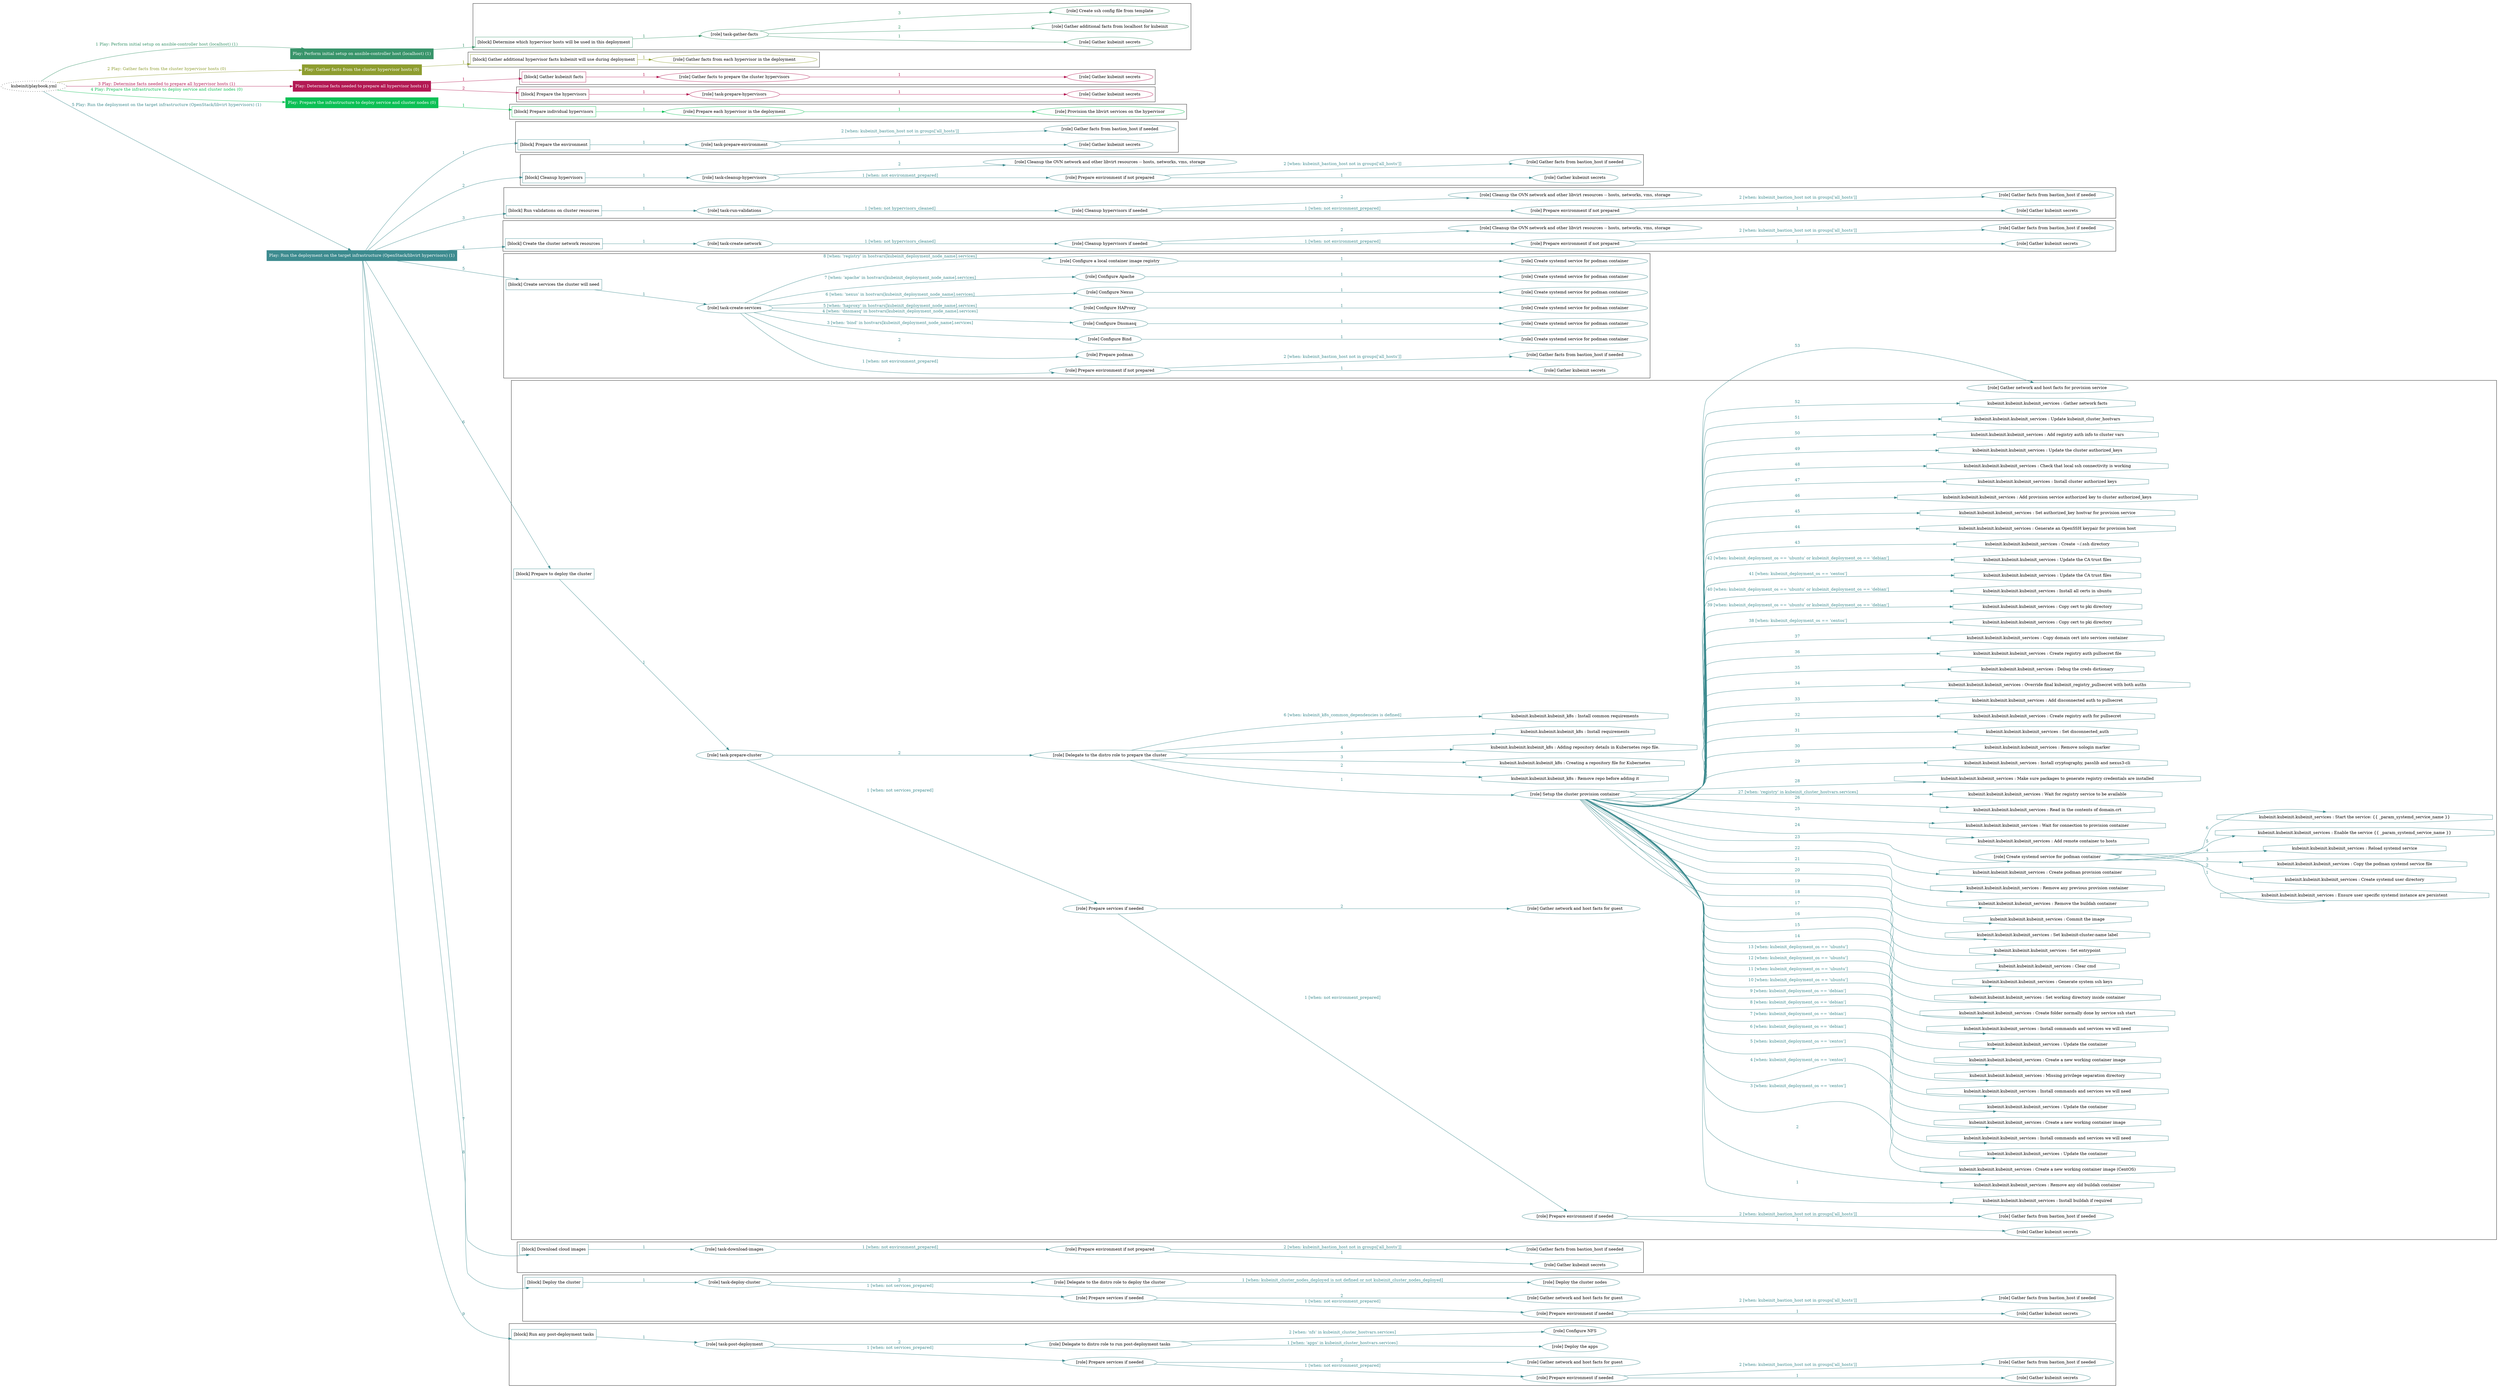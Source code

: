 digraph {
	graph [concentrate=true ordering=in rankdir=LR ratio=fill]
	edge [esep=5 sep=10]
	"kubeinit/playbook.yml" [URL="/home/runner/work/kubeinit/kubeinit/kubeinit/playbook.yml" id=playbook_ccefadc7 style=dotted]
	"kubeinit/playbook.yml" -> play_44de35dc [label="1 Play: Perform initial setup on ansible-controller host (localhost) (1)" color="#38946a" fontcolor="#38946a" id=edge_play_44de35dc labeltooltip="1 Play: Perform initial setup on ansible-controller host (localhost) (1)" tooltip="1 Play: Perform initial setup on ansible-controller host (localhost) (1)"]
	subgraph "Play: Perform initial setup on ansible-controller host (localhost) (1)" {
		play_44de35dc [label="Play: Perform initial setup on ansible-controller host (localhost) (1)" URL="/home/runner/work/kubeinit/kubeinit/kubeinit/playbook.yml" color="#38946a" fontcolor="#ffffff" id=play_44de35dc shape=box style=filled tooltip=localhost]
		play_44de35dc -> block_8a61b942 [label=1 color="#38946a" fontcolor="#38946a" id=edge_block_8a61b942 labeltooltip=1 tooltip=1]
		subgraph cluster_block_8a61b942 {
			block_8a61b942 [label="[block] Determine which hypervisor hosts will be used in this deployment" URL="/home/runner/work/kubeinit/kubeinit/kubeinit/playbook.yml" color="#38946a" id=block_8a61b942 labeltooltip="Determine which hypervisor hosts will be used in this deployment" shape=box tooltip="Determine which hypervisor hosts will be used in this deployment"]
			block_8a61b942 -> role_db669a3f [label="1 " color="#38946a" fontcolor="#38946a" id=edge_role_db669a3f labeltooltip="1 " tooltip="1 "]
			subgraph "task-gather-facts" {
				role_db669a3f [label="[role] task-gather-facts" URL="/home/runner/work/kubeinit/kubeinit/kubeinit/playbook.yml" color="#38946a" id=role_db669a3f tooltip="task-gather-facts"]
				role_db669a3f -> role_df0272cb [label="1 " color="#38946a" fontcolor="#38946a" id=edge_role_df0272cb labeltooltip="1 " tooltip="1 "]
				subgraph "Gather kubeinit secrets" {
					role_df0272cb [label="[role] Gather kubeinit secrets" URL="/home/runner/.ansible/collections/ansible_collections/kubeinit/kubeinit/roles/kubeinit_prepare/tasks/build_hypervisors_group.yml" color="#38946a" id=role_df0272cb tooltip="Gather kubeinit secrets"]
				}
				role_db669a3f -> role_1cd43462 [label="2 " color="#38946a" fontcolor="#38946a" id=edge_role_1cd43462 labeltooltip="2 " tooltip="2 "]
				subgraph "Gather additional facts from localhost for kubeinit" {
					role_1cd43462 [label="[role] Gather additional facts from localhost for kubeinit" URL="/home/runner/.ansible/collections/ansible_collections/kubeinit/kubeinit/roles/kubeinit_prepare/tasks/build_hypervisors_group.yml" color="#38946a" id=role_1cd43462 tooltip="Gather additional facts from localhost for kubeinit"]
				}
				role_db669a3f -> role_038a572e [label="3 " color="#38946a" fontcolor="#38946a" id=edge_role_038a572e labeltooltip="3 " tooltip="3 "]
				subgraph "Create ssh config file from template" {
					role_038a572e [label="[role] Create ssh config file from template" URL="/home/runner/.ansible/collections/ansible_collections/kubeinit/kubeinit/roles/kubeinit_prepare/tasks/build_hypervisors_group.yml" color="#38946a" id=role_038a572e tooltip="Create ssh config file from template"]
				}
			}
		}
	}
	"kubeinit/playbook.yml" -> play_e9335e91 [label="2 Play: Gather facts from the cluster hypervisor hosts (0)" color="#8e9d2f" fontcolor="#8e9d2f" id=edge_play_e9335e91 labeltooltip="2 Play: Gather facts from the cluster hypervisor hosts (0)" tooltip="2 Play: Gather facts from the cluster hypervisor hosts (0)"]
	subgraph "Play: Gather facts from the cluster hypervisor hosts (0)" {
		play_e9335e91 [label="Play: Gather facts from the cluster hypervisor hosts (0)" URL="/home/runner/work/kubeinit/kubeinit/kubeinit/playbook.yml" color="#8e9d2f" fontcolor="#ffffff" id=play_e9335e91 shape=box style=filled tooltip="Play: Gather facts from the cluster hypervisor hosts (0)"]
		play_e9335e91 -> block_1339c254 [label=1 color="#8e9d2f" fontcolor="#8e9d2f" id=edge_block_1339c254 labeltooltip=1 tooltip=1]
		subgraph cluster_block_1339c254 {
			block_1339c254 [label="[block] Gather additional hypervisor facts kubeinit will use during deployment" URL="/home/runner/work/kubeinit/kubeinit/kubeinit/playbook.yml" color="#8e9d2f" id=block_1339c254 labeltooltip="Gather additional hypervisor facts kubeinit will use during deployment" shape=box tooltip="Gather additional hypervisor facts kubeinit will use during deployment"]
			block_1339c254 -> role_b1e37d3b [label="1 " color="#8e9d2f" fontcolor="#8e9d2f" id=edge_role_b1e37d3b labeltooltip="1 " tooltip="1 "]
			subgraph "Gather facts from each hypervisor in the deployment" {
				role_b1e37d3b [label="[role] Gather facts from each hypervisor in the deployment" URL="/home/runner/work/kubeinit/kubeinit/kubeinit/playbook.yml" color="#8e9d2f" id=role_b1e37d3b tooltip="Gather facts from each hypervisor in the deployment"]
			}
		}
	}
	"kubeinit/playbook.yml" -> play_273c7242 [label="3 Play: Determine facts needed to prepare all hypervisor hosts (1)" color="#b31953" fontcolor="#b31953" id=edge_play_273c7242 labeltooltip="3 Play: Determine facts needed to prepare all hypervisor hosts (1)" tooltip="3 Play: Determine facts needed to prepare all hypervisor hosts (1)"]
	subgraph "Play: Determine facts needed to prepare all hypervisor hosts (1)" {
		play_273c7242 [label="Play: Determine facts needed to prepare all hypervisor hosts (1)" URL="/home/runner/work/kubeinit/kubeinit/kubeinit/playbook.yml" color="#b31953" fontcolor="#ffffff" id=play_273c7242 shape=box style=filled tooltip=localhost]
		play_273c7242 -> block_ca640be2 [label=1 color="#b31953" fontcolor="#b31953" id=edge_block_ca640be2 labeltooltip=1 tooltip=1]
		subgraph cluster_block_ca640be2 {
			block_ca640be2 [label="[block] Gather kubeinit facts" URL="/home/runner/work/kubeinit/kubeinit/kubeinit/playbook.yml" color="#b31953" id=block_ca640be2 labeltooltip="Gather kubeinit facts" shape=box tooltip="Gather kubeinit facts"]
			block_ca640be2 -> role_fbb3c3b2 [label="1 " color="#b31953" fontcolor="#b31953" id=edge_role_fbb3c3b2 labeltooltip="1 " tooltip="1 "]
			subgraph "Gather facts to prepare the cluster hypervisors" {
				role_fbb3c3b2 [label="[role] Gather facts to prepare the cluster hypervisors" URL="/home/runner/work/kubeinit/kubeinit/kubeinit/playbook.yml" color="#b31953" id=role_fbb3c3b2 tooltip="Gather facts to prepare the cluster hypervisors"]
				role_fbb3c3b2 -> role_0ef483ba [label="1 " color="#b31953" fontcolor="#b31953" id=edge_role_0ef483ba labeltooltip="1 " tooltip="1 "]
				subgraph "Gather kubeinit secrets" {
					role_0ef483ba [label="[role] Gather kubeinit secrets" URL="/home/runner/.ansible/collections/ansible_collections/kubeinit/kubeinit/roles/kubeinit_prepare/tasks/gather_kubeinit_facts.yml" color="#b31953" id=role_0ef483ba tooltip="Gather kubeinit secrets"]
				}
			}
		}
		play_273c7242 -> block_b38a0b65 [label=2 color="#b31953" fontcolor="#b31953" id=edge_block_b38a0b65 labeltooltip=2 tooltip=2]
		subgraph cluster_block_b38a0b65 {
			block_b38a0b65 [label="[block] Prepare the hypervisors" URL="/home/runner/work/kubeinit/kubeinit/kubeinit/playbook.yml" color="#b31953" id=block_b38a0b65 labeltooltip="Prepare the hypervisors" shape=box tooltip="Prepare the hypervisors"]
			block_b38a0b65 -> role_ec1ea63d [label="1 " color="#b31953" fontcolor="#b31953" id=edge_role_ec1ea63d labeltooltip="1 " tooltip="1 "]
			subgraph "task-prepare-hypervisors" {
				role_ec1ea63d [label="[role] task-prepare-hypervisors" URL="/home/runner/work/kubeinit/kubeinit/kubeinit/playbook.yml" color="#b31953" id=role_ec1ea63d tooltip="task-prepare-hypervisors"]
				role_ec1ea63d -> role_54bb660c [label="1 " color="#b31953" fontcolor="#b31953" id=edge_role_54bb660c labeltooltip="1 " tooltip="1 "]
				subgraph "Gather kubeinit secrets" {
					role_54bb660c [label="[role] Gather kubeinit secrets" URL="/home/runner/.ansible/collections/ansible_collections/kubeinit/kubeinit/roles/kubeinit_prepare/tasks/gather_kubeinit_facts.yml" color="#b31953" id=role_54bb660c tooltip="Gather kubeinit secrets"]
				}
			}
		}
	}
	"kubeinit/playbook.yml" -> play_0b2aae9f [label="4 Play: Prepare the infrastructure to deploy service and cluster nodes (0)" color="#0cc055" fontcolor="#0cc055" id=edge_play_0b2aae9f labeltooltip="4 Play: Prepare the infrastructure to deploy service and cluster nodes (0)" tooltip="4 Play: Prepare the infrastructure to deploy service and cluster nodes (0)"]
	subgraph "Play: Prepare the infrastructure to deploy service and cluster nodes (0)" {
		play_0b2aae9f [label="Play: Prepare the infrastructure to deploy service and cluster nodes (0)" URL="/home/runner/work/kubeinit/kubeinit/kubeinit/playbook.yml" color="#0cc055" fontcolor="#ffffff" id=play_0b2aae9f shape=box style=filled tooltip="Play: Prepare the infrastructure to deploy service and cluster nodes (0)"]
		play_0b2aae9f -> block_e1cacdd8 [label=1 color="#0cc055" fontcolor="#0cc055" id=edge_block_e1cacdd8 labeltooltip=1 tooltip=1]
		subgraph cluster_block_e1cacdd8 {
			block_e1cacdd8 [label="[block] Prepare individual hypervisors" URL="/home/runner/work/kubeinit/kubeinit/kubeinit/playbook.yml" color="#0cc055" id=block_e1cacdd8 labeltooltip="Prepare individual hypervisors" shape=box tooltip="Prepare individual hypervisors"]
			block_e1cacdd8 -> role_f83df13d [label="1 " color="#0cc055" fontcolor="#0cc055" id=edge_role_f83df13d labeltooltip="1 " tooltip="1 "]
			subgraph "Prepare each hypervisor in the deployment" {
				role_f83df13d [label="[role] Prepare each hypervisor in the deployment" URL="/home/runner/work/kubeinit/kubeinit/kubeinit/playbook.yml" color="#0cc055" id=role_f83df13d tooltip="Prepare each hypervisor in the deployment"]
				role_f83df13d -> role_c43a224d [label="1 " color="#0cc055" fontcolor="#0cc055" id=edge_role_c43a224d labeltooltip="1 " tooltip="1 "]
				subgraph "Provision the libvirt services on the hypervisor" {
					role_c43a224d [label="[role] Provision the libvirt services on the hypervisor" URL="/home/runner/.ansible/collections/ansible_collections/kubeinit/kubeinit/roles/kubeinit_prepare/tasks/prepare_hypervisor.yml" color="#0cc055" id=role_c43a224d tooltip="Provision the libvirt services on the hypervisor"]
				}
			}
		}
	}
	"kubeinit/playbook.yml" -> play_77025855 [label="5 Play: Run the deployment on the target infrastructure (OpenStack/libvirt hypervisors) (1)" color="#3d8b8f" fontcolor="#3d8b8f" id=edge_play_77025855 labeltooltip="5 Play: Run the deployment on the target infrastructure (OpenStack/libvirt hypervisors) (1)" tooltip="5 Play: Run the deployment on the target infrastructure (OpenStack/libvirt hypervisors) (1)"]
	subgraph "Play: Run the deployment on the target infrastructure (OpenStack/libvirt hypervisors) (1)" {
		play_77025855 [label="Play: Run the deployment on the target infrastructure (OpenStack/libvirt hypervisors) (1)" URL="/home/runner/work/kubeinit/kubeinit/kubeinit/playbook.yml" color="#3d8b8f" fontcolor="#ffffff" id=play_77025855 shape=box style=filled tooltip=localhost]
		play_77025855 -> block_28300f18 [label=1 color="#3d8b8f" fontcolor="#3d8b8f" id=edge_block_28300f18 labeltooltip=1 tooltip=1]
		subgraph cluster_block_28300f18 {
			block_28300f18 [label="[block] Prepare the environment" URL="/home/runner/work/kubeinit/kubeinit/kubeinit/playbook.yml" color="#3d8b8f" id=block_28300f18 labeltooltip="Prepare the environment" shape=box tooltip="Prepare the environment"]
			block_28300f18 -> role_31bd0ce3 [label="1 " color="#3d8b8f" fontcolor="#3d8b8f" id=edge_role_31bd0ce3 labeltooltip="1 " tooltip="1 "]
			subgraph "task-prepare-environment" {
				role_31bd0ce3 [label="[role] task-prepare-environment" URL="/home/runner/work/kubeinit/kubeinit/kubeinit/playbook.yml" color="#3d8b8f" id=role_31bd0ce3 tooltip="task-prepare-environment"]
				role_31bd0ce3 -> role_ee1ca16a [label="1 " color="#3d8b8f" fontcolor="#3d8b8f" id=edge_role_ee1ca16a labeltooltip="1 " tooltip="1 "]
				subgraph "Gather kubeinit secrets" {
					role_ee1ca16a [label="[role] Gather kubeinit secrets" URL="/home/runner/.ansible/collections/ansible_collections/kubeinit/kubeinit/roles/kubeinit_prepare/tasks/gather_kubeinit_facts.yml" color="#3d8b8f" id=role_ee1ca16a tooltip="Gather kubeinit secrets"]
				}
				role_31bd0ce3 -> role_7f8ad8cb [label="2 [when: kubeinit_bastion_host not in groups['all_hosts']]" color="#3d8b8f" fontcolor="#3d8b8f" id=edge_role_7f8ad8cb labeltooltip="2 [when: kubeinit_bastion_host not in groups['all_hosts']]" tooltip="2 [when: kubeinit_bastion_host not in groups['all_hosts']]"]
				subgraph "Gather facts from bastion_host if needed" {
					role_7f8ad8cb [label="[role] Gather facts from bastion_host if needed" URL="/home/runner/.ansible/collections/ansible_collections/kubeinit/kubeinit/roles/kubeinit_prepare/tasks/main.yml" color="#3d8b8f" id=role_7f8ad8cb tooltip="Gather facts from bastion_host if needed"]
				}
			}
		}
		play_77025855 -> block_584b1957 [label=2 color="#3d8b8f" fontcolor="#3d8b8f" id=edge_block_584b1957 labeltooltip=2 tooltip=2]
		subgraph cluster_block_584b1957 {
			block_584b1957 [label="[block] Cleanup hypervisors" URL="/home/runner/work/kubeinit/kubeinit/kubeinit/playbook.yml" color="#3d8b8f" id=block_584b1957 labeltooltip="Cleanup hypervisors" shape=box tooltip="Cleanup hypervisors"]
			block_584b1957 -> role_ea3708f8 [label="1 " color="#3d8b8f" fontcolor="#3d8b8f" id=edge_role_ea3708f8 labeltooltip="1 " tooltip="1 "]
			subgraph "task-cleanup-hypervisors" {
				role_ea3708f8 [label="[role] task-cleanup-hypervisors" URL="/home/runner/work/kubeinit/kubeinit/kubeinit/playbook.yml" color="#3d8b8f" id=role_ea3708f8 tooltip="task-cleanup-hypervisors"]
				role_ea3708f8 -> role_48f7e6a5 [label="1 [when: not environment_prepared]" color="#3d8b8f" fontcolor="#3d8b8f" id=edge_role_48f7e6a5 labeltooltip="1 [when: not environment_prepared]" tooltip="1 [when: not environment_prepared]"]
				subgraph "Prepare environment if not prepared" {
					role_48f7e6a5 [label="[role] Prepare environment if not prepared" URL="/home/runner/.ansible/collections/ansible_collections/kubeinit/kubeinit/roles/kubeinit_libvirt/tasks/cleanup_hypervisors.yml" color="#3d8b8f" id=role_48f7e6a5 tooltip="Prepare environment if not prepared"]
					role_48f7e6a5 -> role_4ab7828d [label="1 " color="#3d8b8f" fontcolor="#3d8b8f" id=edge_role_4ab7828d labeltooltip="1 " tooltip="1 "]
					subgraph "Gather kubeinit secrets" {
						role_4ab7828d [label="[role] Gather kubeinit secrets" URL="/home/runner/.ansible/collections/ansible_collections/kubeinit/kubeinit/roles/kubeinit_prepare/tasks/gather_kubeinit_facts.yml" color="#3d8b8f" id=role_4ab7828d tooltip="Gather kubeinit secrets"]
					}
					role_48f7e6a5 -> role_1365446b [label="2 [when: kubeinit_bastion_host not in groups['all_hosts']]" color="#3d8b8f" fontcolor="#3d8b8f" id=edge_role_1365446b labeltooltip="2 [when: kubeinit_bastion_host not in groups['all_hosts']]" tooltip="2 [when: kubeinit_bastion_host not in groups['all_hosts']]"]
					subgraph "Gather facts from bastion_host if needed" {
						role_1365446b [label="[role] Gather facts from bastion_host if needed" URL="/home/runner/.ansible/collections/ansible_collections/kubeinit/kubeinit/roles/kubeinit_prepare/tasks/main.yml" color="#3d8b8f" id=role_1365446b tooltip="Gather facts from bastion_host if needed"]
					}
				}
				role_ea3708f8 -> role_2f0c3d36 [label="2 " color="#3d8b8f" fontcolor="#3d8b8f" id=edge_role_2f0c3d36 labeltooltip="2 " tooltip="2 "]
				subgraph "Cleanup the OVN network and other libvirt resources -- hosts, networks, vms, storage" {
					role_2f0c3d36 [label="[role] Cleanup the OVN network and other libvirt resources -- hosts, networks, vms, storage" URL="/home/runner/.ansible/collections/ansible_collections/kubeinit/kubeinit/roles/kubeinit_libvirt/tasks/cleanup_hypervisors.yml" color="#3d8b8f" id=role_2f0c3d36 tooltip="Cleanup the OVN network and other libvirt resources -- hosts, networks, vms, storage"]
				}
			}
		}
		play_77025855 -> block_2e011f78 [label=3 color="#3d8b8f" fontcolor="#3d8b8f" id=edge_block_2e011f78 labeltooltip=3 tooltip=3]
		subgraph cluster_block_2e011f78 {
			block_2e011f78 [label="[block] Run validations on cluster resources" URL="/home/runner/work/kubeinit/kubeinit/kubeinit/playbook.yml" color="#3d8b8f" id=block_2e011f78 labeltooltip="Run validations on cluster resources" shape=box tooltip="Run validations on cluster resources"]
			block_2e011f78 -> role_1b3b058d [label="1 " color="#3d8b8f" fontcolor="#3d8b8f" id=edge_role_1b3b058d labeltooltip="1 " tooltip="1 "]
			subgraph "task-run-validations" {
				role_1b3b058d [label="[role] task-run-validations" URL="/home/runner/work/kubeinit/kubeinit/kubeinit/playbook.yml" color="#3d8b8f" id=role_1b3b058d tooltip="task-run-validations"]
				role_1b3b058d -> role_eb581771 [label="1 [when: not hypervisors_cleaned]" color="#3d8b8f" fontcolor="#3d8b8f" id=edge_role_eb581771 labeltooltip="1 [when: not hypervisors_cleaned]" tooltip="1 [when: not hypervisors_cleaned]"]
				subgraph "Cleanup hypervisors if needed" {
					role_eb581771 [label="[role] Cleanup hypervisors if needed" URL="/home/runner/.ansible/collections/ansible_collections/kubeinit/kubeinit/roles/kubeinit_validations/tasks/main.yml" color="#3d8b8f" id=role_eb581771 tooltip="Cleanup hypervisors if needed"]
					role_eb581771 -> role_1fc8d586 [label="1 [when: not environment_prepared]" color="#3d8b8f" fontcolor="#3d8b8f" id=edge_role_1fc8d586 labeltooltip="1 [when: not environment_prepared]" tooltip="1 [when: not environment_prepared]"]
					subgraph "Prepare environment if not prepared" {
						role_1fc8d586 [label="[role] Prepare environment if not prepared" URL="/home/runner/.ansible/collections/ansible_collections/kubeinit/kubeinit/roles/kubeinit_libvirt/tasks/cleanup_hypervisors.yml" color="#3d8b8f" id=role_1fc8d586 tooltip="Prepare environment if not prepared"]
						role_1fc8d586 -> role_619a1324 [label="1 " color="#3d8b8f" fontcolor="#3d8b8f" id=edge_role_619a1324 labeltooltip="1 " tooltip="1 "]
						subgraph "Gather kubeinit secrets" {
							role_619a1324 [label="[role] Gather kubeinit secrets" URL="/home/runner/.ansible/collections/ansible_collections/kubeinit/kubeinit/roles/kubeinit_prepare/tasks/gather_kubeinit_facts.yml" color="#3d8b8f" id=role_619a1324 tooltip="Gather kubeinit secrets"]
						}
						role_1fc8d586 -> role_dcc76de8 [label="2 [when: kubeinit_bastion_host not in groups['all_hosts']]" color="#3d8b8f" fontcolor="#3d8b8f" id=edge_role_dcc76de8 labeltooltip="2 [when: kubeinit_bastion_host not in groups['all_hosts']]" tooltip="2 [when: kubeinit_bastion_host not in groups['all_hosts']]"]
						subgraph "Gather facts from bastion_host if needed" {
							role_dcc76de8 [label="[role] Gather facts from bastion_host if needed" URL="/home/runner/.ansible/collections/ansible_collections/kubeinit/kubeinit/roles/kubeinit_prepare/tasks/main.yml" color="#3d8b8f" id=role_dcc76de8 tooltip="Gather facts from bastion_host if needed"]
						}
					}
					role_eb581771 -> role_c8e5d4ef [label="2 " color="#3d8b8f" fontcolor="#3d8b8f" id=edge_role_c8e5d4ef labeltooltip="2 " tooltip="2 "]
					subgraph "Cleanup the OVN network and other libvirt resources -- hosts, networks, vms, storage" {
						role_c8e5d4ef [label="[role] Cleanup the OVN network and other libvirt resources -- hosts, networks, vms, storage" URL="/home/runner/.ansible/collections/ansible_collections/kubeinit/kubeinit/roles/kubeinit_libvirt/tasks/cleanup_hypervisors.yml" color="#3d8b8f" id=role_c8e5d4ef tooltip="Cleanup the OVN network and other libvirt resources -- hosts, networks, vms, storage"]
					}
				}
			}
		}
		play_77025855 -> block_dfc8ffe6 [label=4 color="#3d8b8f" fontcolor="#3d8b8f" id=edge_block_dfc8ffe6 labeltooltip=4 tooltip=4]
		subgraph cluster_block_dfc8ffe6 {
			block_dfc8ffe6 [label="[block] Create the cluster network resources" URL="/home/runner/work/kubeinit/kubeinit/kubeinit/playbook.yml" color="#3d8b8f" id=block_dfc8ffe6 labeltooltip="Create the cluster network resources" shape=box tooltip="Create the cluster network resources"]
			block_dfc8ffe6 -> role_3a133ac1 [label="1 " color="#3d8b8f" fontcolor="#3d8b8f" id=edge_role_3a133ac1 labeltooltip="1 " tooltip="1 "]
			subgraph "task-create-network" {
				role_3a133ac1 [label="[role] task-create-network" URL="/home/runner/work/kubeinit/kubeinit/kubeinit/playbook.yml" color="#3d8b8f" id=role_3a133ac1 tooltip="task-create-network"]
				role_3a133ac1 -> role_49316882 [label="1 [when: not hypervisors_cleaned]" color="#3d8b8f" fontcolor="#3d8b8f" id=edge_role_49316882 labeltooltip="1 [when: not hypervisors_cleaned]" tooltip="1 [when: not hypervisors_cleaned]"]
				subgraph "Cleanup hypervisors if needed" {
					role_49316882 [label="[role] Cleanup hypervisors if needed" URL="/home/runner/.ansible/collections/ansible_collections/kubeinit/kubeinit/roles/kubeinit_libvirt/tasks/create_network.yml" color="#3d8b8f" id=role_49316882 tooltip="Cleanup hypervisors if needed"]
					role_49316882 -> role_1a240221 [label="1 [when: not environment_prepared]" color="#3d8b8f" fontcolor="#3d8b8f" id=edge_role_1a240221 labeltooltip="1 [when: not environment_prepared]" tooltip="1 [when: not environment_prepared]"]
					subgraph "Prepare environment if not prepared" {
						role_1a240221 [label="[role] Prepare environment if not prepared" URL="/home/runner/.ansible/collections/ansible_collections/kubeinit/kubeinit/roles/kubeinit_libvirt/tasks/cleanup_hypervisors.yml" color="#3d8b8f" id=role_1a240221 tooltip="Prepare environment if not prepared"]
						role_1a240221 -> role_9dd44ac2 [label="1 " color="#3d8b8f" fontcolor="#3d8b8f" id=edge_role_9dd44ac2 labeltooltip="1 " tooltip="1 "]
						subgraph "Gather kubeinit secrets" {
							role_9dd44ac2 [label="[role] Gather kubeinit secrets" URL="/home/runner/.ansible/collections/ansible_collections/kubeinit/kubeinit/roles/kubeinit_prepare/tasks/gather_kubeinit_facts.yml" color="#3d8b8f" id=role_9dd44ac2 tooltip="Gather kubeinit secrets"]
						}
						role_1a240221 -> role_fbe11502 [label="2 [when: kubeinit_bastion_host not in groups['all_hosts']]" color="#3d8b8f" fontcolor="#3d8b8f" id=edge_role_fbe11502 labeltooltip="2 [when: kubeinit_bastion_host not in groups['all_hosts']]" tooltip="2 [when: kubeinit_bastion_host not in groups['all_hosts']]"]
						subgraph "Gather facts from bastion_host if needed" {
							role_fbe11502 [label="[role] Gather facts from bastion_host if needed" URL="/home/runner/.ansible/collections/ansible_collections/kubeinit/kubeinit/roles/kubeinit_prepare/tasks/main.yml" color="#3d8b8f" id=role_fbe11502 tooltip="Gather facts from bastion_host if needed"]
						}
					}
					role_49316882 -> role_f6239c23 [label="2 " color="#3d8b8f" fontcolor="#3d8b8f" id=edge_role_f6239c23 labeltooltip="2 " tooltip="2 "]
					subgraph "Cleanup the OVN network and other libvirt resources -- hosts, networks, vms, storage" {
						role_f6239c23 [label="[role] Cleanup the OVN network and other libvirt resources -- hosts, networks, vms, storage" URL="/home/runner/.ansible/collections/ansible_collections/kubeinit/kubeinit/roles/kubeinit_libvirt/tasks/cleanup_hypervisors.yml" color="#3d8b8f" id=role_f6239c23 tooltip="Cleanup the OVN network and other libvirt resources -- hosts, networks, vms, storage"]
					}
				}
			}
		}
		play_77025855 -> block_3ec68fa4 [label=5 color="#3d8b8f" fontcolor="#3d8b8f" id=edge_block_3ec68fa4 labeltooltip=5 tooltip=5]
		subgraph cluster_block_3ec68fa4 {
			block_3ec68fa4 [label="[block] Create services the cluster will need" URL="/home/runner/work/kubeinit/kubeinit/kubeinit/playbook.yml" color="#3d8b8f" id=block_3ec68fa4 labeltooltip="Create services the cluster will need" shape=box tooltip="Create services the cluster will need"]
			block_3ec68fa4 -> role_6f6a7fa5 [label="1 " color="#3d8b8f" fontcolor="#3d8b8f" id=edge_role_6f6a7fa5 labeltooltip="1 " tooltip="1 "]
			subgraph "task-create-services" {
				role_6f6a7fa5 [label="[role] task-create-services" URL="/home/runner/work/kubeinit/kubeinit/kubeinit/playbook.yml" color="#3d8b8f" id=role_6f6a7fa5 tooltip="task-create-services"]
				role_6f6a7fa5 -> role_08b2aa8a [label="1 [when: not environment_prepared]" color="#3d8b8f" fontcolor="#3d8b8f" id=edge_role_08b2aa8a labeltooltip="1 [when: not environment_prepared]" tooltip="1 [when: not environment_prepared]"]
				subgraph "Prepare environment if not prepared" {
					role_08b2aa8a [label="[role] Prepare environment if not prepared" URL="/home/runner/.ansible/collections/ansible_collections/kubeinit/kubeinit/roles/kubeinit_services/tasks/main.yml" color="#3d8b8f" id=role_08b2aa8a tooltip="Prepare environment if not prepared"]
					role_08b2aa8a -> role_3188b999 [label="1 " color="#3d8b8f" fontcolor="#3d8b8f" id=edge_role_3188b999 labeltooltip="1 " tooltip="1 "]
					subgraph "Gather kubeinit secrets" {
						role_3188b999 [label="[role] Gather kubeinit secrets" URL="/home/runner/.ansible/collections/ansible_collections/kubeinit/kubeinit/roles/kubeinit_prepare/tasks/gather_kubeinit_facts.yml" color="#3d8b8f" id=role_3188b999 tooltip="Gather kubeinit secrets"]
					}
					role_08b2aa8a -> role_72c4daf5 [label="2 [when: kubeinit_bastion_host not in groups['all_hosts']]" color="#3d8b8f" fontcolor="#3d8b8f" id=edge_role_72c4daf5 labeltooltip="2 [when: kubeinit_bastion_host not in groups['all_hosts']]" tooltip="2 [when: kubeinit_bastion_host not in groups['all_hosts']]"]
					subgraph "Gather facts from bastion_host if needed" {
						role_72c4daf5 [label="[role] Gather facts from bastion_host if needed" URL="/home/runner/.ansible/collections/ansible_collections/kubeinit/kubeinit/roles/kubeinit_prepare/tasks/main.yml" color="#3d8b8f" id=role_72c4daf5 tooltip="Gather facts from bastion_host if needed"]
					}
				}
				role_6f6a7fa5 -> role_e3c6cac9 [label="2 " color="#3d8b8f" fontcolor="#3d8b8f" id=edge_role_e3c6cac9 labeltooltip="2 " tooltip="2 "]
				subgraph "Prepare podman" {
					role_e3c6cac9 [label="[role] Prepare podman" URL="/home/runner/.ansible/collections/ansible_collections/kubeinit/kubeinit/roles/kubeinit_services/tasks/00_create_service_pod.yml" color="#3d8b8f" id=role_e3c6cac9 tooltip="Prepare podman"]
				}
				role_6f6a7fa5 -> role_fb7370d8 [label="3 [when: 'bind' in hostvars[kubeinit_deployment_node_name].services]" color="#3d8b8f" fontcolor="#3d8b8f" id=edge_role_fb7370d8 labeltooltip="3 [when: 'bind' in hostvars[kubeinit_deployment_node_name].services]" tooltip="3 [when: 'bind' in hostvars[kubeinit_deployment_node_name].services]"]
				subgraph "Configure Bind" {
					role_fb7370d8 [label="[role] Configure Bind" URL="/home/runner/.ansible/collections/ansible_collections/kubeinit/kubeinit/roles/kubeinit_services/tasks/start_services_containers.yml" color="#3d8b8f" id=role_fb7370d8 tooltip="Configure Bind"]
					role_fb7370d8 -> role_521f0d7f [label="1 " color="#3d8b8f" fontcolor="#3d8b8f" id=edge_role_521f0d7f labeltooltip="1 " tooltip="1 "]
					subgraph "Create systemd service for podman container" {
						role_521f0d7f [label="[role] Create systemd service for podman container" URL="/home/runner/.ansible/collections/ansible_collections/kubeinit/kubeinit/roles/kubeinit_bind/tasks/main.yml" color="#3d8b8f" id=role_521f0d7f tooltip="Create systemd service for podman container"]
					}
				}
				role_6f6a7fa5 -> role_d55271c6 [label="4 [when: 'dnsmasq' in hostvars[kubeinit_deployment_node_name].services]" color="#3d8b8f" fontcolor="#3d8b8f" id=edge_role_d55271c6 labeltooltip="4 [when: 'dnsmasq' in hostvars[kubeinit_deployment_node_name].services]" tooltip="4 [when: 'dnsmasq' in hostvars[kubeinit_deployment_node_name].services]"]
				subgraph "Configure Dnsmasq" {
					role_d55271c6 [label="[role] Configure Dnsmasq" URL="/home/runner/.ansible/collections/ansible_collections/kubeinit/kubeinit/roles/kubeinit_services/tasks/start_services_containers.yml" color="#3d8b8f" id=role_d55271c6 tooltip="Configure Dnsmasq"]
					role_d55271c6 -> role_31f487fc [label="1 " color="#3d8b8f" fontcolor="#3d8b8f" id=edge_role_31f487fc labeltooltip="1 " tooltip="1 "]
					subgraph "Create systemd service for podman container" {
						role_31f487fc [label="[role] Create systemd service for podman container" URL="/home/runner/.ansible/collections/ansible_collections/kubeinit/kubeinit/roles/kubeinit_dnsmasq/tasks/main.yml" color="#3d8b8f" id=role_31f487fc tooltip="Create systemd service for podman container"]
					}
				}
				role_6f6a7fa5 -> role_930081b9 [label="5 [when: 'haproxy' in hostvars[kubeinit_deployment_node_name].services]" color="#3d8b8f" fontcolor="#3d8b8f" id=edge_role_930081b9 labeltooltip="5 [when: 'haproxy' in hostvars[kubeinit_deployment_node_name].services]" tooltip="5 [when: 'haproxy' in hostvars[kubeinit_deployment_node_name].services]"]
				subgraph "Configure HAProxy" {
					role_930081b9 [label="[role] Configure HAProxy" URL="/home/runner/.ansible/collections/ansible_collections/kubeinit/kubeinit/roles/kubeinit_services/tasks/start_services_containers.yml" color="#3d8b8f" id=role_930081b9 tooltip="Configure HAProxy"]
					role_930081b9 -> role_ade33f2b [label="1 " color="#3d8b8f" fontcolor="#3d8b8f" id=edge_role_ade33f2b labeltooltip="1 " tooltip="1 "]
					subgraph "Create systemd service for podman container" {
						role_ade33f2b [label="[role] Create systemd service for podman container" URL="/home/runner/.ansible/collections/ansible_collections/kubeinit/kubeinit/roles/kubeinit_haproxy/tasks/main.yml" color="#3d8b8f" id=role_ade33f2b tooltip="Create systemd service for podman container"]
					}
				}
				role_6f6a7fa5 -> role_700536a2 [label="6 [when: 'nexus' in hostvars[kubeinit_deployment_node_name].services]" color="#3d8b8f" fontcolor="#3d8b8f" id=edge_role_700536a2 labeltooltip="6 [when: 'nexus' in hostvars[kubeinit_deployment_node_name].services]" tooltip="6 [when: 'nexus' in hostvars[kubeinit_deployment_node_name].services]"]
				subgraph "Configure Nexus" {
					role_700536a2 [label="[role] Configure Nexus" URL="/home/runner/.ansible/collections/ansible_collections/kubeinit/kubeinit/roles/kubeinit_services/tasks/start_services_containers.yml" color="#3d8b8f" id=role_700536a2 tooltip="Configure Nexus"]
					role_700536a2 -> role_c198b394 [label="1 " color="#3d8b8f" fontcolor="#3d8b8f" id=edge_role_c198b394 labeltooltip="1 " tooltip="1 "]
					subgraph "Create systemd service for podman container" {
						role_c198b394 [label="[role] Create systemd service for podman container" URL="/home/runner/.ansible/collections/ansible_collections/kubeinit/kubeinit/roles/kubeinit_nexus/tasks/main.yml" color="#3d8b8f" id=role_c198b394 tooltip="Create systemd service for podman container"]
					}
				}
				role_6f6a7fa5 -> role_1ddde4a2 [label="7 [when: 'apache' in hostvars[kubeinit_deployment_node_name].services]" color="#3d8b8f" fontcolor="#3d8b8f" id=edge_role_1ddde4a2 labeltooltip="7 [when: 'apache' in hostvars[kubeinit_deployment_node_name].services]" tooltip="7 [when: 'apache' in hostvars[kubeinit_deployment_node_name].services]"]
				subgraph "Configure Apache" {
					role_1ddde4a2 [label="[role] Configure Apache" URL="/home/runner/.ansible/collections/ansible_collections/kubeinit/kubeinit/roles/kubeinit_services/tasks/start_services_containers.yml" color="#3d8b8f" id=role_1ddde4a2 tooltip="Configure Apache"]
					role_1ddde4a2 -> role_693feb9a [label="1 " color="#3d8b8f" fontcolor="#3d8b8f" id=edge_role_693feb9a labeltooltip="1 " tooltip="1 "]
					subgraph "Create systemd service for podman container" {
						role_693feb9a [label="[role] Create systemd service for podman container" URL="/home/runner/.ansible/collections/ansible_collections/kubeinit/kubeinit/roles/kubeinit_apache/tasks/main.yml" color="#3d8b8f" id=role_693feb9a tooltip="Create systemd service for podman container"]
					}
				}
				role_6f6a7fa5 -> role_ced00a5b [label="8 [when: 'registry' in hostvars[kubeinit_deployment_node_name].services]" color="#3d8b8f" fontcolor="#3d8b8f" id=edge_role_ced00a5b labeltooltip="8 [when: 'registry' in hostvars[kubeinit_deployment_node_name].services]" tooltip="8 [when: 'registry' in hostvars[kubeinit_deployment_node_name].services]"]
				subgraph "Configure a local container image registry" {
					role_ced00a5b [label="[role] Configure a local container image registry" URL="/home/runner/.ansible/collections/ansible_collections/kubeinit/kubeinit/roles/kubeinit_services/tasks/start_services_containers.yml" color="#3d8b8f" id=role_ced00a5b tooltip="Configure a local container image registry"]
					role_ced00a5b -> role_4eb0139c [label="1 " color="#3d8b8f" fontcolor="#3d8b8f" id=edge_role_4eb0139c labeltooltip="1 " tooltip="1 "]
					subgraph "Create systemd service for podman container" {
						role_4eb0139c [label="[role] Create systemd service for podman container" URL="/home/runner/.ansible/collections/ansible_collections/kubeinit/kubeinit/roles/kubeinit_registry/tasks/main.yml" color="#3d8b8f" id=role_4eb0139c tooltip="Create systemd service for podman container"]
					}
				}
			}
		}
		play_77025855 -> block_28777056 [label=6 color="#3d8b8f" fontcolor="#3d8b8f" id=edge_block_28777056 labeltooltip=6 tooltip=6]
		subgraph cluster_block_28777056 {
			block_28777056 [label="[block] Prepare to deploy the cluster" URL="/home/runner/work/kubeinit/kubeinit/kubeinit/playbook.yml" color="#3d8b8f" id=block_28777056 labeltooltip="Prepare to deploy the cluster" shape=box tooltip="Prepare to deploy the cluster"]
			block_28777056 -> role_201fe856 [label="1 " color="#3d8b8f" fontcolor="#3d8b8f" id=edge_role_201fe856 labeltooltip="1 " tooltip="1 "]
			subgraph "task-prepare-cluster" {
				role_201fe856 [label="[role] task-prepare-cluster" URL="/home/runner/work/kubeinit/kubeinit/kubeinit/playbook.yml" color="#3d8b8f" id=role_201fe856 tooltip="task-prepare-cluster"]
				role_201fe856 -> role_737b05f4 [label="1 [when: not services_prepared]" color="#3d8b8f" fontcolor="#3d8b8f" id=edge_role_737b05f4 labeltooltip="1 [when: not services_prepared]" tooltip="1 [when: not services_prepared]"]
				subgraph "Prepare services if needed" {
					role_737b05f4 [label="[role] Prepare services if needed" URL="/home/runner/.ansible/collections/ansible_collections/kubeinit/kubeinit/roles/kubeinit_prepare/tasks/prepare_cluster.yml" color="#3d8b8f" id=role_737b05f4 tooltip="Prepare services if needed"]
					role_737b05f4 -> role_69bc5bc4 [label="1 [when: not environment_prepared]" color="#3d8b8f" fontcolor="#3d8b8f" id=edge_role_69bc5bc4 labeltooltip="1 [when: not environment_prepared]" tooltip="1 [when: not environment_prepared]"]
					subgraph "Prepare environment if needed" {
						role_69bc5bc4 [label="[role] Prepare environment if needed" URL="/home/runner/.ansible/collections/ansible_collections/kubeinit/kubeinit/roles/kubeinit_services/tasks/prepare_services.yml" color="#3d8b8f" id=role_69bc5bc4 tooltip="Prepare environment if needed"]
						role_69bc5bc4 -> role_b0bb8337 [label="1 " color="#3d8b8f" fontcolor="#3d8b8f" id=edge_role_b0bb8337 labeltooltip="1 " tooltip="1 "]
						subgraph "Gather kubeinit secrets" {
							role_b0bb8337 [label="[role] Gather kubeinit secrets" URL="/home/runner/.ansible/collections/ansible_collections/kubeinit/kubeinit/roles/kubeinit_prepare/tasks/gather_kubeinit_facts.yml" color="#3d8b8f" id=role_b0bb8337 tooltip="Gather kubeinit secrets"]
						}
						role_69bc5bc4 -> role_2ee22dd9 [label="2 [when: kubeinit_bastion_host not in groups['all_hosts']]" color="#3d8b8f" fontcolor="#3d8b8f" id=edge_role_2ee22dd9 labeltooltip="2 [when: kubeinit_bastion_host not in groups['all_hosts']]" tooltip="2 [when: kubeinit_bastion_host not in groups['all_hosts']]"]
						subgraph "Gather facts from bastion_host if needed" {
							role_2ee22dd9 [label="[role] Gather facts from bastion_host if needed" URL="/home/runner/.ansible/collections/ansible_collections/kubeinit/kubeinit/roles/kubeinit_prepare/tasks/main.yml" color="#3d8b8f" id=role_2ee22dd9 tooltip="Gather facts from bastion_host if needed"]
						}
					}
					role_737b05f4 -> role_0161aed7 [label="2 " color="#3d8b8f" fontcolor="#3d8b8f" id=edge_role_0161aed7 labeltooltip="2 " tooltip="2 "]
					subgraph "Gather network and host facts for guest" {
						role_0161aed7 [label="[role] Gather network and host facts for guest" URL="/home/runner/.ansible/collections/ansible_collections/kubeinit/kubeinit/roles/kubeinit_services/tasks/prepare_services.yml" color="#3d8b8f" id=role_0161aed7 tooltip="Gather network and host facts for guest"]
					}
				}
				role_201fe856 -> role_2f3b81f4 [label="2 " color="#3d8b8f" fontcolor="#3d8b8f" id=edge_role_2f3b81f4 labeltooltip="2 " tooltip="2 "]
				subgraph "Delegate to the distro role to prepare the cluster" {
					role_2f3b81f4 [label="[role] Delegate to the distro role to prepare the cluster" URL="/home/runner/.ansible/collections/ansible_collections/kubeinit/kubeinit/roles/kubeinit_prepare/tasks/prepare_cluster.yml" color="#3d8b8f" id=role_2f3b81f4 tooltip="Delegate to the distro role to prepare the cluster"]
					role_2f3b81f4 -> role_1c597a96 [label="1 " color="#3d8b8f" fontcolor="#3d8b8f" id=edge_role_1c597a96 labeltooltip="1 " tooltip="1 "]
					subgraph "Setup the cluster provision container" {
						role_1c597a96 [label="[role] Setup the cluster provision container" URL="/home/runner/.ansible/collections/ansible_collections/kubeinit/kubeinit/roles/kubeinit_k8s/tasks/prepare_cluster.yml" color="#3d8b8f" id=role_1c597a96 tooltip="Setup the cluster provision container"]
						task_03b854c3 [label="kubeinit.kubeinit.kubeinit_services : Install buildah if required" URL="/home/runner/.ansible/collections/ansible_collections/kubeinit/kubeinit/roles/kubeinit_services/tasks/create_provision_container.yml" color="#3d8b8f" id=task_03b854c3 shape=octagon tooltip="kubeinit.kubeinit.kubeinit_services : Install buildah if required"]
						role_1c597a96 -> task_03b854c3 [label="1 " color="#3d8b8f" fontcolor="#3d8b8f" id=edge_task_03b854c3 labeltooltip="1 " tooltip="1 "]
						task_edc226b7 [label="kubeinit.kubeinit.kubeinit_services : Remove any old buildah container" URL="/home/runner/.ansible/collections/ansible_collections/kubeinit/kubeinit/roles/kubeinit_services/tasks/create_provision_container.yml" color="#3d8b8f" id=task_edc226b7 shape=octagon tooltip="kubeinit.kubeinit.kubeinit_services : Remove any old buildah container"]
						role_1c597a96 -> task_edc226b7 [label="2 " color="#3d8b8f" fontcolor="#3d8b8f" id=edge_task_edc226b7 labeltooltip="2 " tooltip="2 "]
						task_6b25e222 [label="kubeinit.kubeinit.kubeinit_services : Create a new working container image (CentOS)" URL="/home/runner/.ansible/collections/ansible_collections/kubeinit/kubeinit/roles/kubeinit_services/tasks/create_provision_container.yml" color="#3d8b8f" id=task_6b25e222 shape=octagon tooltip="kubeinit.kubeinit.kubeinit_services : Create a new working container image (CentOS)"]
						role_1c597a96 -> task_6b25e222 [label="3 [when: kubeinit_deployment_os == 'centos']" color="#3d8b8f" fontcolor="#3d8b8f" id=edge_task_6b25e222 labeltooltip="3 [when: kubeinit_deployment_os == 'centos']" tooltip="3 [when: kubeinit_deployment_os == 'centos']"]
						task_30535b91 [label="kubeinit.kubeinit.kubeinit_services : Update the container" URL="/home/runner/.ansible/collections/ansible_collections/kubeinit/kubeinit/roles/kubeinit_services/tasks/create_provision_container.yml" color="#3d8b8f" id=task_30535b91 shape=octagon tooltip="kubeinit.kubeinit.kubeinit_services : Update the container"]
						role_1c597a96 -> task_30535b91 [label="4 [when: kubeinit_deployment_os == 'centos']" color="#3d8b8f" fontcolor="#3d8b8f" id=edge_task_30535b91 labeltooltip="4 [when: kubeinit_deployment_os == 'centos']" tooltip="4 [when: kubeinit_deployment_os == 'centos']"]
						task_78a14f60 [label="kubeinit.kubeinit.kubeinit_services : Install commands and services we will need" URL="/home/runner/.ansible/collections/ansible_collections/kubeinit/kubeinit/roles/kubeinit_services/tasks/create_provision_container.yml" color="#3d8b8f" id=task_78a14f60 shape=octagon tooltip="kubeinit.kubeinit.kubeinit_services : Install commands and services we will need"]
						role_1c597a96 -> task_78a14f60 [label="5 [when: kubeinit_deployment_os == 'centos']" color="#3d8b8f" fontcolor="#3d8b8f" id=edge_task_78a14f60 labeltooltip="5 [when: kubeinit_deployment_os == 'centos']" tooltip="5 [when: kubeinit_deployment_os == 'centos']"]
						task_6225b5cd [label="kubeinit.kubeinit.kubeinit_services : Create a new working container image" URL="/home/runner/.ansible/collections/ansible_collections/kubeinit/kubeinit/roles/kubeinit_services/tasks/create_provision_container.yml" color="#3d8b8f" id=task_6225b5cd shape=octagon tooltip="kubeinit.kubeinit.kubeinit_services : Create a new working container image"]
						role_1c597a96 -> task_6225b5cd [label="6 [when: kubeinit_deployment_os == 'debian']" color="#3d8b8f" fontcolor="#3d8b8f" id=edge_task_6225b5cd labeltooltip="6 [when: kubeinit_deployment_os == 'debian']" tooltip="6 [when: kubeinit_deployment_os == 'debian']"]
						task_dc9c521c [label="kubeinit.kubeinit.kubeinit_services : Update the container" URL="/home/runner/.ansible/collections/ansible_collections/kubeinit/kubeinit/roles/kubeinit_services/tasks/create_provision_container.yml" color="#3d8b8f" id=task_dc9c521c shape=octagon tooltip="kubeinit.kubeinit.kubeinit_services : Update the container"]
						role_1c597a96 -> task_dc9c521c [label="7 [when: kubeinit_deployment_os == 'debian']" color="#3d8b8f" fontcolor="#3d8b8f" id=edge_task_dc9c521c labeltooltip="7 [when: kubeinit_deployment_os == 'debian']" tooltip="7 [when: kubeinit_deployment_os == 'debian']"]
						task_224973e1 [label="kubeinit.kubeinit.kubeinit_services : Install commands and services we will need" URL="/home/runner/.ansible/collections/ansible_collections/kubeinit/kubeinit/roles/kubeinit_services/tasks/create_provision_container.yml" color="#3d8b8f" id=task_224973e1 shape=octagon tooltip="kubeinit.kubeinit.kubeinit_services : Install commands and services we will need"]
						role_1c597a96 -> task_224973e1 [label="8 [when: kubeinit_deployment_os == 'debian']" color="#3d8b8f" fontcolor="#3d8b8f" id=edge_task_224973e1 labeltooltip="8 [when: kubeinit_deployment_os == 'debian']" tooltip="8 [when: kubeinit_deployment_os == 'debian']"]
						task_f50922d9 [label="kubeinit.kubeinit.kubeinit_services : Missing privilege separation directory" URL="/home/runner/.ansible/collections/ansible_collections/kubeinit/kubeinit/roles/kubeinit_services/tasks/create_provision_container.yml" color="#3d8b8f" id=task_f50922d9 shape=octagon tooltip="kubeinit.kubeinit.kubeinit_services : Missing privilege separation directory"]
						role_1c597a96 -> task_f50922d9 [label="9 [when: kubeinit_deployment_os == 'debian']" color="#3d8b8f" fontcolor="#3d8b8f" id=edge_task_f50922d9 labeltooltip="9 [when: kubeinit_deployment_os == 'debian']" tooltip="9 [when: kubeinit_deployment_os == 'debian']"]
						task_d055a76f [label="kubeinit.kubeinit.kubeinit_services : Create a new working container image" URL="/home/runner/.ansible/collections/ansible_collections/kubeinit/kubeinit/roles/kubeinit_services/tasks/create_provision_container.yml" color="#3d8b8f" id=task_d055a76f shape=octagon tooltip="kubeinit.kubeinit.kubeinit_services : Create a new working container image"]
						role_1c597a96 -> task_d055a76f [label="10 [when: kubeinit_deployment_os == 'ubuntu']" color="#3d8b8f" fontcolor="#3d8b8f" id=edge_task_d055a76f labeltooltip="10 [when: kubeinit_deployment_os == 'ubuntu']" tooltip="10 [when: kubeinit_deployment_os == 'ubuntu']"]
						task_b43d638f [label="kubeinit.kubeinit.kubeinit_services : Update the container" URL="/home/runner/.ansible/collections/ansible_collections/kubeinit/kubeinit/roles/kubeinit_services/tasks/create_provision_container.yml" color="#3d8b8f" id=task_b43d638f shape=octagon tooltip="kubeinit.kubeinit.kubeinit_services : Update the container"]
						role_1c597a96 -> task_b43d638f [label="11 [when: kubeinit_deployment_os == 'ubuntu']" color="#3d8b8f" fontcolor="#3d8b8f" id=edge_task_b43d638f labeltooltip="11 [when: kubeinit_deployment_os == 'ubuntu']" tooltip="11 [when: kubeinit_deployment_os == 'ubuntu']"]
						task_c4a1a59f [label="kubeinit.kubeinit.kubeinit_services : Install commands and services we will need" URL="/home/runner/.ansible/collections/ansible_collections/kubeinit/kubeinit/roles/kubeinit_services/tasks/create_provision_container.yml" color="#3d8b8f" id=task_c4a1a59f shape=octagon tooltip="kubeinit.kubeinit.kubeinit_services : Install commands and services we will need"]
						role_1c597a96 -> task_c4a1a59f [label="12 [when: kubeinit_deployment_os == 'ubuntu']" color="#3d8b8f" fontcolor="#3d8b8f" id=edge_task_c4a1a59f labeltooltip="12 [when: kubeinit_deployment_os == 'ubuntu']" tooltip="12 [when: kubeinit_deployment_os == 'ubuntu']"]
						task_93e3b2a6 [label="kubeinit.kubeinit.kubeinit_services : Create folder normally done by service ssh start" URL="/home/runner/.ansible/collections/ansible_collections/kubeinit/kubeinit/roles/kubeinit_services/tasks/create_provision_container.yml" color="#3d8b8f" id=task_93e3b2a6 shape=octagon tooltip="kubeinit.kubeinit.kubeinit_services : Create folder normally done by service ssh start"]
						role_1c597a96 -> task_93e3b2a6 [label="13 [when: kubeinit_deployment_os == 'ubuntu']" color="#3d8b8f" fontcolor="#3d8b8f" id=edge_task_93e3b2a6 labeltooltip="13 [when: kubeinit_deployment_os == 'ubuntu']" tooltip="13 [when: kubeinit_deployment_os == 'ubuntu']"]
						task_2f964444 [label="kubeinit.kubeinit.kubeinit_services : Set working directory inside container" URL="/home/runner/.ansible/collections/ansible_collections/kubeinit/kubeinit/roles/kubeinit_services/tasks/create_provision_container.yml" color="#3d8b8f" id=task_2f964444 shape=octagon tooltip="kubeinit.kubeinit.kubeinit_services : Set working directory inside container"]
						role_1c597a96 -> task_2f964444 [label="14 " color="#3d8b8f" fontcolor="#3d8b8f" id=edge_task_2f964444 labeltooltip="14 " tooltip="14 "]
						task_4817cf8c [label="kubeinit.kubeinit.kubeinit_services : Generate system ssh keys" URL="/home/runner/.ansible/collections/ansible_collections/kubeinit/kubeinit/roles/kubeinit_services/tasks/create_provision_container.yml" color="#3d8b8f" id=task_4817cf8c shape=octagon tooltip="kubeinit.kubeinit.kubeinit_services : Generate system ssh keys"]
						role_1c597a96 -> task_4817cf8c [label="15 " color="#3d8b8f" fontcolor="#3d8b8f" id=edge_task_4817cf8c labeltooltip="15 " tooltip="15 "]
						task_32ef3e6e [label="kubeinit.kubeinit.kubeinit_services : Clear cmd" URL="/home/runner/.ansible/collections/ansible_collections/kubeinit/kubeinit/roles/kubeinit_services/tasks/create_provision_container.yml" color="#3d8b8f" id=task_32ef3e6e shape=octagon tooltip="kubeinit.kubeinit.kubeinit_services : Clear cmd"]
						role_1c597a96 -> task_32ef3e6e [label="16 " color="#3d8b8f" fontcolor="#3d8b8f" id=edge_task_32ef3e6e labeltooltip="16 " tooltip="16 "]
						task_de90a186 [label="kubeinit.kubeinit.kubeinit_services : Set entrypoint" URL="/home/runner/.ansible/collections/ansible_collections/kubeinit/kubeinit/roles/kubeinit_services/tasks/create_provision_container.yml" color="#3d8b8f" id=task_de90a186 shape=octagon tooltip="kubeinit.kubeinit.kubeinit_services : Set entrypoint"]
						role_1c597a96 -> task_de90a186 [label="17 " color="#3d8b8f" fontcolor="#3d8b8f" id=edge_task_de90a186 labeltooltip="17 " tooltip="17 "]
						task_4d2da3b6 [label="kubeinit.kubeinit.kubeinit_services : Set kubeinit-cluster-name label" URL="/home/runner/.ansible/collections/ansible_collections/kubeinit/kubeinit/roles/kubeinit_services/tasks/create_provision_container.yml" color="#3d8b8f" id=task_4d2da3b6 shape=octagon tooltip="kubeinit.kubeinit.kubeinit_services : Set kubeinit-cluster-name label"]
						role_1c597a96 -> task_4d2da3b6 [label="18 " color="#3d8b8f" fontcolor="#3d8b8f" id=edge_task_4d2da3b6 labeltooltip="18 " tooltip="18 "]
						task_33747571 [label="kubeinit.kubeinit.kubeinit_services : Commit the image" URL="/home/runner/.ansible/collections/ansible_collections/kubeinit/kubeinit/roles/kubeinit_services/tasks/create_provision_container.yml" color="#3d8b8f" id=task_33747571 shape=octagon tooltip="kubeinit.kubeinit.kubeinit_services : Commit the image"]
						role_1c597a96 -> task_33747571 [label="19 " color="#3d8b8f" fontcolor="#3d8b8f" id=edge_task_33747571 labeltooltip="19 " tooltip="19 "]
						task_4074aded [label="kubeinit.kubeinit.kubeinit_services : Remove the buildah container" URL="/home/runner/.ansible/collections/ansible_collections/kubeinit/kubeinit/roles/kubeinit_services/tasks/create_provision_container.yml" color="#3d8b8f" id=task_4074aded shape=octagon tooltip="kubeinit.kubeinit.kubeinit_services : Remove the buildah container"]
						role_1c597a96 -> task_4074aded [label="20 " color="#3d8b8f" fontcolor="#3d8b8f" id=edge_task_4074aded labeltooltip="20 " tooltip="20 "]
						task_0ae2d529 [label="kubeinit.kubeinit.kubeinit_services : Remove any previous provision container" URL="/home/runner/.ansible/collections/ansible_collections/kubeinit/kubeinit/roles/kubeinit_services/tasks/create_provision_container.yml" color="#3d8b8f" id=task_0ae2d529 shape=octagon tooltip="kubeinit.kubeinit.kubeinit_services : Remove any previous provision container"]
						role_1c597a96 -> task_0ae2d529 [label="21 " color="#3d8b8f" fontcolor="#3d8b8f" id=edge_task_0ae2d529 labeltooltip="21 " tooltip="21 "]
						task_e9ed82b0 [label="kubeinit.kubeinit.kubeinit_services : Create podman provision container" URL="/home/runner/.ansible/collections/ansible_collections/kubeinit/kubeinit/roles/kubeinit_services/tasks/create_provision_container.yml" color="#3d8b8f" id=task_e9ed82b0 shape=octagon tooltip="kubeinit.kubeinit.kubeinit_services : Create podman provision container"]
						role_1c597a96 -> task_e9ed82b0 [label="22 " color="#3d8b8f" fontcolor="#3d8b8f" id=edge_task_e9ed82b0 labeltooltip="22 " tooltip="22 "]
						role_1c597a96 -> role_815777d7 [label="23 " color="#3d8b8f" fontcolor="#3d8b8f" id=edge_role_815777d7 labeltooltip="23 " tooltip="23 "]
						subgraph "Create systemd service for podman container" {
							role_815777d7 [label="[role] Create systemd service for podman container" URL="/home/runner/.ansible/collections/ansible_collections/kubeinit/kubeinit/roles/kubeinit_services/tasks/create_provision_container.yml" color="#3d8b8f" id=role_815777d7 tooltip="Create systemd service for podman container"]
							task_27966ae0 [label="kubeinit.kubeinit.kubeinit_services : Ensure user specific systemd instance are persistent" URL="/home/runner/.ansible/collections/ansible_collections/kubeinit/kubeinit/roles/kubeinit_services/tasks/create_managed_service.yml" color="#3d8b8f" id=task_27966ae0 shape=octagon tooltip="kubeinit.kubeinit.kubeinit_services : Ensure user specific systemd instance are persistent"]
							role_815777d7 -> task_27966ae0 [label="1 " color="#3d8b8f" fontcolor="#3d8b8f" id=edge_task_27966ae0 labeltooltip="1 " tooltip="1 "]
							task_3451506c [label="kubeinit.kubeinit.kubeinit_services : Create systemd user directory" URL="/home/runner/.ansible/collections/ansible_collections/kubeinit/kubeinit/roles/kubeinit_services/tasks/create_managed_service.yml" color="#3d8b8f" id=task_3451506c shape=octagon tooltip="kubeinit.kubeinit.kubeinit_services : Create systemd user directory"]
							role_815777d7 -> task_3451506c [label="2 " color="#3d8b8f" fontcolor="#3d8b8f" id=edge_task_3451506c labeltooltip="2 " tooltip="2 "]
							task_85ee68e9 [label="kubeinit.kubeinit.kubeinit_services : Copy the podman systemd service file" URL="/home/runner/.ansible/collections/ansible_collections/kubeinit/kubeinit/roles/kubeinit_services/tasks/create_managed_service.yml" color="#3d8b8f" id=task_85ee68e9 shape=octagon tooltip="kubeinit.kubeinit.kubeinit_services : Copy the podman systemd service file"]
							role_815777d7 -> task_85ee68e9 [label="3 " color="#3d8b8f" fontcolor="#3d8b8f" id=edge_task_85ee68e9 labeltooltip="3 " tooltip="3 "]
							task_f89cf50e [label="kubeinit.kubeinit.kubeinit_services : Reload systemd service" URL="/home/runner/.ansible/collections/ansible_collections/kubeinit/kubeinit/roles/kubeinit_services/tasks/create_managed_service.yml" color="#3d8b8f" id=task_f89cf50e shape=octagon tooltip="kubeinit.kubeinit.kubeinit_services : Reload systemd service"]
							role_815777d7 -> task_f89cf50e [label="4 " color="#3d8b8f" fontcolor="#3d8b8f" id=edge_task_f89cf50e labeltooltip="4 " tooltip="4 "]
							task_d0be044c [label="kubeinit.kubeinit.kubeinit_services : Enable the service {{ _param_systemd_service_name }}" URL="/home/runner/.ansible/collections/ansible_collections/kubeinit/kubeinit/roles/kubeinit_services/tasks/create_managed_service.yml" color="#3d8b8f" id=task_d0be044c shape=octagon tooltip="kubeinit.kubeinit.kubeinit_services : Enable the service {{ _param_systemd_service_name }}"]
							role_815777d7 -> task_d0be044c [label="5 " color="#3d8b8f" fontcolor="#3d8b8f" id=edge_task_d0be044c labeltooltip="5 " tooltip="5 "]
							task_bff6434a [label="kubeinit.kubeinit.kubeinit_services : Start the service: {{ _param_systemd_service_name }}" URL="/home/runner/.ansible/collections/ansible_collections/kubeinit/kubeinit/roles/kubeinit_services/tasks/create_managed_service.yml" color="#3d8b8f" id=task_bff6434a shape=octagon tooltip="kubeinit.kubeinit.kubeinit_services : Start the service: {{ _param_systemd_service_name }}"]
							role_815777d7 -> task_bff6434a [label="6 " color="#3d8b8f" fontcolor="#3d8b8f" id=edge_task_bff6434a labeltooltip="6 " tooltip="6 "]
						}
						task_a843ad03 [label="kubeinit.kubeinit.kubeinit_services : Add remote container to hosts" URL="/home/runner/.ansible/collections/ansible_collections/kubeinit/kubeinit/roles/kubeinit_services/tasks/create_provision_container.yml" color="#3d8b8f" id=task_a843ad03 shape=octagon tooltip="kubeinit.kubeinit.kubeinit_services : Add remote container to hosts"]
						role_1c597a96 -> task_a843ad03 [label="24 " color="#3d8b8f" fontcolor="#3d8b8f" id=edge_task_a843ad03 labeltooltip="24 " tooltip="24 "]
						task_88d61611 [label="kubeinit.kubeinit.kubeinit_services : Wait for connection to provision container" URL="/home/runner/.ansible/collections/ansible_collections/kubeinit/kubeinit/roles/kubeinit_services/tasks/create_provision_container.yml" color="#3d8b8f" id=task_88d61611 shape=octagon tooltip="kubeinit.kubeinit.kubeinit_services : Wait for connection to provision container"]
						role_1c597a96 -> task_88d61611 [label="25 " color="#3d8b8f" fontcolor="#3d8b8f" id=edge_task_88d61611 labeltooltip="25 " tooltip="25 "]
						task_6bda7ed5 [label="kubeinit.kubeinit.kubeinit_services : Read in the contents of domain.crt" URL="/home/runner/.ansible/collections/ansible_collections/kubeinit/kubeinit/roles/kubeinit_services/tasks/create_provision_container.yml" color="#3d8b8f" id=task_6bda7ed5 shape=octagon tooltip="kubeinit.kubeinit.kubeinit_services : Read in the contents of domain.crt"]
						role_1c597a96 -> task_6bda7ed5 [label="26 " color="#3d8b8f" fontcolor="#3d8b8f" id=edge_task_6bda7ed5 labeltooltip="26 " tooltip="26 "]
						task_70f4b90a [label="kubeinit.kubeinit.kubeinit_services : Wait for registry service to be available" URL="/home/runner/.ansible/collections/ansible_collections/kubeinit/kubeinit/roles/kubeinit_services/tasks/create_provision_container.yml" color="#3d8b8f" id=task_70f4b90a shape=octagon tooltip="kubeinit.kubeinit.kubeinit_services : Wait for registry service to be available"]
						role_1c597a96 -> task_70f4b90a [label="27 [when: 'registry' in kubeinit_cluster_hostvars.services]" color="#3d8b8f" fontcolor="#3d8b8f" id=edge_task_70f4b90a labeltooltip="27 [when: 'registry' in kubeinit_cluster_hostvars.services]" tooltip="27 [when: 'registry' in kubeinit_cluster_hostvars.services]"]
						task_8e97b2f8 [label="kubeinit.kubeinit.kubeinit_services : Make sure packages to generate registry credentials are installed" URL="/home/runner/.ansible/collections/ansible_collections/kubeinit/kubeinit/roles/kubeinit_services/tasks/create_provision_container.yml" color="#3d8b8f" id=task_8e97b2f8 shape=octagon tooltip="kubeinit.kubeinit.kubeinit_services : Make sure packages to generate registry credentials are installed"]
						role_1c597a96 -> task_8e97b2f8 [label="28 " color="#3d8b8f" fontcolor="#3d8b8f" id=edge_task_8e97b2f8 labeltooltip="28 " tooltip="28 "]
						task_9235cff2 [label="kubeinit.kubeinit.kubeinit_services : Install cryptography, passlib and nexus3-cli" URL="/home/runner/.ansible/collections/ansible_collections/kubeinit/kubeinit/roles/kubeinit_services/tasks/create_provision_container.yml" color="#3d8b8f" id=task_9235cff2 shape=octagon tooltip="kubeinit.kubeinit.kubeinit_services : Install cryptography, passlib and nexus3-cli"]
						role_1c597a96 -> task_9235cff2 [label="29 " color="#3d8b8f" fontcolor="#3d8b8f" id=edge_task_9235cff2 labeltooltip="29 " tooltip="29 "]
						task_284cf76c [label="kubeinit.kubeinit.kubeinit_services : Remove nologin marker" URL="/home/runner/.ansible/collections/ansible_collections/kubeinit/kubeinit/roles/kubeinit_services/tasks/create_provision_container.yml" color="#3d8b8f" id=task_284cf76c shape=octagon tooltip="kubeinit.kubeinit.kubeinit_services : Remove nologin marker"]
						role_1c597a96 -> task_284cf76c [label="30 " color="#3d8b8f" fontcolor="#3d8b8f" id=edge_task_284cf76c labeltooltip="30 " tooltip="30 "]
						task_e0c51869 [label="kubeinit.kubeinit.kubeinit_services : Set disconnected_auth" URL="/home/runner/.ansible/collections/ansible_collections/kubeinit/kubeinit/roles/kubeinit_services/tasks/create_provision_container.yml" color="#3d8b8f" id=task_e0c51869 shape=octagon tooltip="kubeinit.kubeinit.kubeinit_services : Set disconnected_auth"]
						role_1c597a96 -> task_e0c51869 [label="31 " color="#3d8b8f" fontcolor="#3d8b8f" id=edge_task_e0c51869 labeltooltip="31 " tooltip="31 "]
						task_1b37de1d [label="kubeinit.kubeinit.kubeinit_services : Create registry auth for pullsecret" URL="/home/runner/.ansible/collections/ansible_collections/kubeinit/kubeinit/roles/kubeinit_services/tasks/create_provision_container.yml" color="#3d8b8f" id=task_1b37de1d shape=octagon tooltip="kubeinit.kubeinit.kubeinit_services : Create registry auth for pullsecret"]
						role_1c597a96 -> task_1b37de1d [label="32 " color="#3d8b8f" fontcolor="#3d8b8f" id=edge_task_1b37de1d labeltooltip="32 " tooltip="32 "]
						task_a15f82e8 [label="kubeinit.kubeinit.kubeinit_services : Add disconnected auth to pullsecret" URL="/home/runner/.ansible/collections/ansible_collections/kubeinit/kubeinit/roles/kubeinit_services/tasks/create_provision_container.yml" color="#3d8b8f" id=task_a15f82e8 shape=octagon tooltip="kubeinit.kubeinit.kubeinit_services : Add disconnected auth to pullsecret"]
						role_1c597a96 -> task_a15f82e8 [label="33 " color="#3d8b8f" fontcolor="#3d8b8f" id=edge_task_a15f82e8 labeltooltip="33 " tooltip="33 "]
						task_7dc3443c [label="kubeinit.kubeinit.kubeinit_services : Override final kubeinit_registry_pullsecret with both auths" URL="/home/runner/.ansible/collections/ansible_collections/kubeinit/kubeinit/roles/kubeinit_services/tasks/create_provision_container.yml" color="#3d8b8f" id=task_7dc3443c shape=octagon tooltip="kubeinit.kubeinit.kubeinit_services : Override final kubeinit_registry_pullsecret with both auths"]
						role_1c597a96 -> task_7dc3443c [label="34 " color="#3d8b8f" fontcolor="#3d8b8f" id=edge_task_7dc3443c labeltooltip="34 " tooltip="34 "]
						task_623e35ca [label="kubeinit.kubeinit.kubeinit_services : Debug the creds dictionary" URL="/home/runner/.ansible/collections/ansible_collections/kubeinit/kubeinit/roles/kubeinit_services/tasks/create_provision_container.yml" color="#3d8b8f" id=task_623e35ca shape=octagon tooltip="kubeinit.kubeinit.kubeinit_services : Debug the creds dictionary"]
						role_1c597a96 -> task_623e35ca [label="35 " color="#3d8b8f" fontcolor="#3d8b8f" id=edge_task_623e35ca labeltooltip="35 " tooltip="35 "]
						task_5b27b879 [label="kubeinit.kubeinit.kubeinit_services : Create registry auth pullsecret file" URL="/home/runner/.ansible/collections/ansible_collections/kubeinit/kubeinit/roles/kubeinit_services/tasks/create_provision_container.yml" color="#3d8b8f" id=task_5b27b879 shape=octagon tooltip="kubeinit.kubeinit.kubeinit_services : Create registry auth pullsecret file"]
						role_1c597a96 -> task_5b27b879 [label="36 " color="#3d8b8f" fontcolor="#3d8b8f" id=edge_task_5b27b879 labeltooltip="36 " tooltip="36 "]
						task_20918b14 [label="kubeinit.kubeinit.kubeinit_services : Copy domain cert into services container" URL="/home/runner/.ansible/collections/ansible_collections/kubeinit/kubeinit/roles/kubeinit_services/tasks/create_provision_container.yml" color="#3d8b8f" id=task_20918b14 shape=octagon tooltip="kubeinit.kubeinit.kubeinit_services : Copy domain cert into services container"]
						role_1c597a96 -> task_20918b14 [label="37 " color="#3d8b8f" fontcolor="#3d8b8f" id=edge_task_20918b14 labeltooltip="37 " tooltip="37 "]
						task_34f491db [label="kubeinit.kubeinit.kubeinit_services : Copy cert to pki directory" URL="/home/runner/.ansible/collections/ansible_collections/kubeinit/kubeinit/roles/kubeinit_services/tasks/create_provision_container.yml" color="#3d8b8f" id=task_34f491db shape=octagon tooltip="kubeinit.kubeinit.kubeinit_services : Copy cert to pki directory"]
						role_1c597a96 -> task_34f491db [label="38 [when: kubeinit_deployment_os == 'centos']" color="#3d8b8f" fontcolor="#3d8b8f" id=edge_task_34f491db labeltooltip="38 [when: kubeinit_deployment_os == 'centos']" tooltip="38 [when: kubeinit_deployment_os == 'centos']"]
						task_4e323309 [label="kubeinit.kubeinit.kubeinit_services : Copy cert to pki directory" URL="/home/runner/.ansible/collections/ansible_collections/kubeinit/kubeinit/roles/kubeinit_services/tasks/create_provision_container.yml" color="#3d8b8f" id=task_4e323309 shape=octagon tooltip="kubeinit.kubeinit.kubeinit_services : Copy cert to pki directory"]
						role_1c597a96 -> task_4e323309 [label="39 [when: kubeinit_deployment_os == 'ubuntu' or kubeinit_deployment_os == 'debian']" color="#3d8b8f" fontcolor="#3d8b8f" id=edge_task_4e323309 labeltooltip="39 [when: kubeinit_deployment_os == 'ubuntu' or kubeinit_deployment_os == 'debian']" tooltip="39 [when: kubeinit_deployment_os == 'ubuntu' or kubeinit_deployment_os == 'debian']"]
						task_1d43e377 [label="kubeinit.kubeinit.kubeinit_services : Install all certs in ubuntu" URL="/home/runner/.ansible/collections/ansible_collections/kubeinit/kubeinit/roles/kubeinit_services/tasks/create_provision_container.yml" color="#3d8b8f" id=task_1d43e377 shape=octagon tooltip="kubeinit.kubeinit.kubeinit_services : Install all certs in ubuntu"]
						role_1c597a96 -> task_1d43e377 [label="40 [when: kubeinit_deployment_os == 'ubuntu' or kubeinit_deployment_os == 'debian']" color="#3d8b8f" fontcolor="#3d8b8f" id=edge_task_1d43e377 labeltooltip="40 [when: kubeinit_deployment_os == 'ubuntu' or kubeinit_deployment_os == 'debian']" tooltip="40 [when: kubeinit_deployment_os == 'ubuntu' or kubeinit_deployment_os == 'debian']"]
						task_355a9f45 [label="kubeinit.kubeinit.kubeinit_services : Update the CA trust files" URL="/home/runner/.ansible/collections/ansible_collections/kubeinit/kubeinit/roles/kubeinit_services/tasks/create_provision_container.yml" color="#3d8b8f" id=task_355a9f45 shape=octagon tooltip="kubeinit.kubeinit.kubeinit_services : Update the CA trust files"]
						role_1c597a96 -> task_355a9f45 [label="41 [when: kubeinit_deployment_os == 'centos']" color="#3d8b8f" fontcolor="#3d8b8f" id=edge_task_355a9f45 labeltooltip="41 [when: kubeinit_deployment_os == 'centos']" tooltip="41 [when: kubeinit_deployment_os == 'centos']"]
						task_786ba60a [label="kubeinit.kubeinit.kubeinit_services : Update the CA trust files" URL="/home/runner/.ansible/collections/ansible_collections/kubeinit/kubeinit/roles/kubeinit_services/tasks/create_provision_container.yml" color="#3d8b8f" id=task_786ba60a shape=octagon tooltip="kubeinit.kubeinit.kubeinit_services : Update the CA trust files"]
						role_1c597a96 -> task_786ba60a [label="42 [when: kubeinit_deployment_os == 'ubuntu' or kubeinit_deployment_os == 'debian']" color="#3d8b8f" fontcolor="#3d8b8f" id=edge_task_786ba60a labeltooltip="42 [when: kubeinit_deployment_os == 'ubuntu' or kubeinit_deployment_os == 'debian']" tooltip="42 [when: kubeinit_deployment_os == 'ubuntu' or kubeinit_deployment_os == 'debian']"]
						task_4ea0d9ca [label="kubeinit.kubeinit.kubeinit_services : Create ~/.ssh directory" URL="/home/runner/.ansible/collections/ansible_collections/kubeinit/kubeinit/roles/kubeinit_services/tasks/create_provision_container.yml" color="#3d8b8f" id=task_4ea0d9ca shape=octagon tooltip="kubeinit.kubeinit.kubeinit_services : Create ~/.ssh directory"]
						role_1c597a96 -> task_4ea0d9ca [label="43 " color="#3d8b8f" fontcolor="#3d8b8f" id=edge_task_4ea0d9ca labeltooltip="43 " tooltip="43 "]
						task_17b487e8 [label="kubeinit.kubeinit.kubeinit_services : Generate an OpenSSH keypair for provision host" URL="/home/runner/.ansible/collections/ansible_collections/kubeinit/kubeinit/roles/kubeinit_services/tasks/create_provision_container.yml" color="#3d8b8f" id=task_17b487e8 shape=octagon tooltip="kubeinit.kubeinit.kubeinit_services : Generate an OpenSSH keypair for provision host"]
						role_1c597a96 -> task_17b487e8 [label="44 " color="#3d8b8f" fontcolor="#3d8b8f" id=edge_task_17b487e8 labeltooltip="44 " tooltip="44 "]
						task_7ec33d91 [label="kubeinit.kubeinit.kubeinit_services : Set authorized_key hostvar for provision service" URL="/home/runner/.ansible/collections/ansible_collections/kubeinit/kubeinit/roles/kubeinit_services/tasks/create_provision_container.yml" color="#3d8b8f" id=task_7ec33d91 shape=octagon tooltip="kubeinit.kubeinit.kubeinit_services : Set authorized_key hostvar for provision service"]
						role_1c597a96 -> task_7ec33d91 [label="45 " color="#3d8b8f" fontcolor="#3d8b8f" id=edge_task_7ec33d91 labeltooltip="45 " tooltip="45 "]
						task_343705ed [label="kubeinit.kubeinit.kubeinit_services : Add provision service authorized key to cluster authorized_keys" URL="/home/runner/.ansible/collections/ansible_collections/kubeinit/kubeinit/roles/kubeinit_services/tasks/create_provision_container.yml" color="#3d8b8f" id=task_343705ed shape=octagon tooltip="kubeinit.kubeinit.kubeinit_services : Add provision service authorized key to cluster authorized_keys"]
						role_1c597a96 -> task_343705ed [label="46 " color="#3d8b8f" fontcolor="#3d8b8f" id=edge_task_343705ed labeltooltip="46 " tooltip="46 "]
						task_949ba3cb [label="kubeinit.kubeinit.kubeinit_services : Install cluster authorized keys" URL="/home/runner/.ansible/collections/ansible_collections/kubeinit/kubeinit/roles/kubeinit_services/tasks/create_provision_container.yml" color="#3d8b8f" id=task_949ba3cb shape=octagon tooltip="kubeinit.kubeinit.kubeinit_services : Install cluster authorized keys"]
						role_1c597a96 -> task_949ba3cb [label="47 " color="#3d8b8f" fontcolor="#3d8b8f" id=edge_task_949ba3cb labeltooltip="47 " tooltip="47 "]
						task_976e0563 [label="kubeinit.kubeinit.kubeinit_services : Check that local ssh connectivity is working" URL="/home/runner/.ansible/collections/ansible_collections/kubeinit/kubeinit/roles/kubeinit_services/tasks/create_provision_container.yml" color="#3d8b8f" id=task_976e0563 shape=octagon tooltip="kubeinit.kubeinit.kubeinit_services : Check that local ssh connectivity is working"]
						role_1c597a96 -> task_976e0563 [label="48 " color="#3d8b8f" fontcolor="#3d8b8f" id=edge_task_976e0563 labeltooltip="48 " tooltip="48 "]
						task_c5482f08 [label="kubeinit.kubeinit.kubeinit_services : Update the cluster authorized_keys" URL="/home/runner/.ansible/collections/ansible_collections/kubeinit/kubeinit/roles/kubeinit_services/tasks/create_provision_container.yml" color="#3d8b8f" id=task_c5482f08 shape=octagon tooltip="kubeinit.kubeinit.kubeinit_services : Update the cluster authorized_keys"]
						role_1c597a96 -> task_c5482f08 [label="49 " color="#3d8b8f" fontcolor="#3d8b8f" id=edge_task_c5482f08 labeltooltip="49 " tooltip="49 "]
						task_4527f285 [label="kubeinit.kubeinit.kubeinit_services : Add registry auth info to cluster vars" URL="/home/runner/.ansible/collections/ansible_collections/kubeinit/kubeinit/roles/kubeinit_services/tasks/create_provision_container.yml" color="#3d8b8f" id=task_4527f285 shape=octagon tooltip="kubeinit.kubeinit.kubeinit_services : Add registry auth info to cluster vars"]
						role_1c597a96 -> task_4527f285 [label="50 " color="#3d8b8f" fontcolor="#3d8b8f" id=edge_task_4527f285 labeltooltip="50 " tooltip="50 "]
						task_7a2d2a0e [label="kubeinit.kubeinit.kubeinit_services : Update kubeinit_cluster_hostvars" URL="/home/runner/.ansible/collections/ansible_collections/kubeinit/kubeinit/roles/kubeinit_services/tasks/create_provision_container.yml" color="#3d8b8f" id=task_7a2d2a0e shape=octagon tooltip="kubeinit.kubeinit.kubeinit_services : Update kubeinit_cluster_hostvars"]
						role_1c597a96 -> task_7a2d2a0e [label="51 " color="#3d8b8f" fontcolor="#3d8b8f" id=edge_task_7a2d2a0e labeltooltip="51 " tooltip="51 "]
						task_ea1bf586 [label="kubeinit.kubeinit.kubeinit_services : Gather network facts" URL="/home/runner/.ansible/collections/ansible_collections/kubeinit/kubeinit/roles/kubeinit_services/tasks/create_provision_container.yml" color="#3d8b8f" id=task_ea1bf586 shape=octagon tooltip="kubeinit.kubeinit.kubeinit_services : Gather network facts"]
						role_1c597a96 -> task_ea1bf586 [label="52 " color="#3d8b8f" fontcolor="#3d8b8f" id=edge_task_ea1bf586 labeltooltip="52 " tooltip="52 "]
						role_1c597a96 -> role_8fe63bba [label="53 " color="#3d8b8f" fontcolor="#3d8b8f" id=edge_role_8fe63bba labeltooltip="53 " tooltip="53 "]
						subgraph "Gather network and host facts for provision service" {
							role_8fe63bba [label="[role] Gather network and host facts for provision service" URL="/home/runner/.ansible/collections/ansible_collections/kubeinit/kubeinit/roles/kubeinit_services/tasks/create_provision_container.yml" color="#3d8b8f" id=role_8fe63bba tooltip="Gather network and host facts for provision service"]
						}
					}
					task_a95ecadc [label="kubeinit.kubeinit.kubeinit_k8s : Remove repo before adding it" URL="/home/runner/.ansible/collections/ansible_collections/kubeinit/kubeinit/roles/kubeinit_k8s/tasks/prepare_cluster.yml" color="#3d8b8f" id=task_a95ecadc shape=octagon tooltip="kubeinit.kubeinit.kubeinit_k8s : Remove repo before adding it"]
					role_2f3b81f4 -> task_a95ecadc [label="2 " color="#3d8b8f" fontcolor="#3d8b8f" id=edge_task_a95ecadc labeltooltip="2 " tooltip="2 "]
					task_5de0e089 [label="kubeinit.kubeinit.kubeinit_k8s : Creating a repository file for Kubernetes" URL="/home/runner/.ansible/collections/ansible_collections/kubeinit/kubeinit/roles/kubeinit_k8s/tasks/prepare_cluster.yml" color="#3d8b8f" id=task_5de0e089 shape=octagon tooltip="kubeinit.kubeinit.kubeinit_k8s : Creating a repository file for Kubernetes"]
					role_2f3b81f4 -> task_5de0e089 [label="3 " color="#3d8b8f" fontcolor="#3d8b8f" id=edge_task_5de0e089 labeltooltip="3 " tooltip="3 "]
					task_87fec110 [label="kubeinit.kubeinit.kubeinit_k8s : Adding repository details in Kubernetes repo file." URL="/home/runner/.ansible/collections/ansible_collections/kubeinit/kubeinit/roles/kubeinit_k8s/tasks/prepare_cluster.yml" color="#3d8b8f" id=task_87fec110 shape=octagon tooltip="kubeinit.kubeinit.kubeinit_k8s : Adding repository details in Kubernetes repo file."]
					role_2f3b81f4 -> task_87fec110 [label="4 " color="#3d8b8f" fontcolor="#3d8b8f" id=edge_task_87fec110 labeltooltip="4 " tooltip="4 "]
					task_cdcdac35 [label="kubeinit.kubeinit.kubeinit_k8s : Install requirements" URL="/home/runner/.ansible/collections/ansible_collections/kubeinit/kubeinit/roles/kubeinit_k8s/tasks/prepare_cluster.yml" color="#3d8b8f" id=task_cdcdac35 shape=octagon tooltip="kubeinit.kubeinit.kubeinit_k8s : Install requirements"]
					role_2f3b81f4 -> task_cdcdac35 [label="5 " color="#3d8b8f" fontcolor="#3d8b8f" id=edge_task_cdcdac35 labeltooltip="5 " tooltip="5 "]
					task_71237999 [label="kubeinit.kubeinit.kubeinit_k8s : Install common requirements" URL="/home/runner/.ansible/collections/ansible_collections/kubeinit/kubeinit/roles/kubeinit_k8s/tasks/prepare_cluster.yml" color="#3d8b8f" id=task_71237999 shape=octagon tooltip="kubeinit.kubeinit.kubeinit_k8s : Install common requirements"]
					role_2f3b81f4 -> task_71237999 [label="6 [when: kubeinit_k8s_common_dependencies is defined]" color="#3d8b8f" fontcolor="#3d8b8f" id=edge_task_71237999 labeltooltip="6 [when: kubeinit_k8s_common_dependencies is defined]" tooltip="6 [when: kubeinit_k8s_common_dependencies is defined]"]
				}
			}
		}
		play_77025855 -> block_b520a914 [label=7 color="#3d8b8f" fontcolor="#3d8b8f" id=edge_block_b520a914 labeltooltip=7 tooltip=7]
		subgraph cluster_block_b520a914 {
			block_b520a914 [label="[block] Download cloud images" URL="/home/runner/work/kubeinit/kubeinit/kubeinit/playbook.yml" color="#3d8b8f" id=block_b520a914 labeltooltip="Download cloud images" shape=box tooltip="Download cloud images"]
			block_b520a914 -> role_3b2a9018 [label="1 " color="#3d8b8f" fontcolor="#3d8b8f" id=edge_role_3b2a9018 labeltooltip="1 " tooltip="1 "]
			subgraph "task-download-images" {
				role_3b2a9018 [label="[role] task-download-images" URL="/home/runner/work/kubeinit/kubeinit/kubeinit/playbook.yml" color="#3d8b8f" id=role_3b2a9018 tooltip="task-download-images"]
				role_3b2a9018 -> role_0e425ea1 [label="1 [when: not environment_prepared]" color="#3d8b8f" fontcolor="#3d8b8f" id=edge_role_0e425ea1 labeltooltip="1 [when: not environment_prepared]" tooltip="1 [when: not environment_prepared]"]
				subgraph "Prepare environment if not prepared" {
					role_0e425ea1 [label="[role] Prepare environment if not prepared" URL="/home/runner/.ansible/collections/ansible_collections/kubeinit/kubeinit/roles/kubeinit_libvirt/tasks/download_cloud_images.yml" color="#3d8b8f" id=role_0e425ea1 tooltip="Prepare environment if not prepared"]
					role_0e425ea1 -> role_3d475cbc [label="1 " color="#3d8b8f" fontcolor="#3d8b8f" id=edge_role_3d475cbc labeltooltip="1 " tooltip="1 "]
					subgraph "Gather kubeinit secrets" {
						role_3d475cbc [label="[role] Gather kubeinit secrets" URL="/home/runner/.ansible/collections/ansible_collections/kubeinit/kubeinit/roles/kubeinit_prepare/tasks/gather_kubeinit_facts.yml" color="#3d8b8f" id=role_3d475cbc tooltip="Gather kubeinit secrets"]
					}
					role_0e425ea1 -> role_15629432 [label="2 [when: kubeinit_bastion_host not in groups['all_hosts']]" color="#3d8b8f" fontcolor="#3d8b8f" id=edge_role_15629432 labeltooltip="2 [when: kubeinit_bastion_host not in groups['all_hosts']]" tooltip="2 [when: kubeinit_bastion_host not in groups['all_hosts']]"]
					subgraph "Gather facts from bastion_host if needed" {
						role_15629432 [label="[role] Gather facts from bastion_host if needed" URL="/home/runner/.ansible/collections/ansible_collections/kubeinit/kubeinit/roles/kubeinit_prepare/tasks/main.yml" color="#3d8b8f" id=role_15629432 tooltip="Gather facts from bastion_host if needed"]
					}
				}
			}
		}
		play_77025855 -> block_515283f6 [label=8 color="#3d8b8f" fontcolor="#3d8b8f" id=edge_block_515283f6 labeltooltip=8 tooltip=8]
		subgraph cluster_block_515283f6 {
			block_515283f6 [label="[block] Deploy the cluster" URL="/home/runner/work/kubeinit/kubeinit/kubeinit/playbook.yml" color="#3d8b8f" id=block_515283f6 labeltooltip="Deploy the cluster" shape=box tooltip="Deploy the cluster"]
			block_515283f6 -> role_54897a08 [label="1 " color="#3d8b8f" fontcolor="#3d8b8f" id=edge_role_54897a08 labeltooltip="1 " tooltip="1 "]
			subgraph "task-deploy-cluster" {
				role_54897a08 [label="[role] task-deploy-cluster" URL="/home/runner/work/kubeinit/kubeinit/kubeinit/playbook.yml" color="#3d8b8f" id=role_54897a08 tooltip="task-deploy-cluster"]
				role_54897a08 -> role_d32a452a [label="1 [when: not services_prepared]" color="#3d8b8f" fontcolor="#3d8b8f" id=edge_role_d32a452a labeltooltip="1 [when: not services_prepared]" tooltip="1 [when: not services_prepared]"]
				subgraph "Prepare services if needed" {
					role_d32a452a [label="[role] Prepare services if needed" URL="/home/runner/.ansible/collections/ansible_collections/kubeinit/kubeinit/roles/kubeinit_prepare/tasks/deploy_cluster.yml" color="#3d8b8f" id=role_d32a452a tooltip="Prepare services if needed"]
					role_d32a452a -> role_0dc6a313 [label="1 [when: not environment_prepared]" color="#3d8b8f" fontcolor="#3d8b8f" id=edge_role_0dc6a313 labeltooltip="1 [when: not environment_prepared]" tooltip="1 [when: not environment_prepared]"]
					subgraph "Prepare environment if needed" {
						role_0dc6a313 [label="[role] Prepare environment if needed" URL="/home/runner/.ansible/collections/ansible_collections/kubeinit/kubeinit/roles/kubeinit_services/tasks/prepare_services.yml" color="#3d8b8f" id=role_0dc6a313 tooltip="Prepare environment if needed"]
						role_0dc6a313 -> role_45018d67 [label="1 " color="#3d8b8f" fontcolor="#3d8b8f" id=edge_role_45018d67 labeltooltip="1 " tooltip="1 "]
						subgraph "Gather kubeinit secrets" {
							role_45018d67 [label="[role] Gather kubeinit secrets" URL="/home/runner/.ansible/collections/ansible_collections/kubeinit/kubeinit/roles/kubeinit_prepare/tasks/gather_kubeinit_facts.yml" color="#3d8b8f" id=role_45018d67 tooltip="Gather kubeinit secrets"]
						}
						role_0dc6a313 -> role_7e3162e8 [label="2 [when: kubeinit_bastion_host not in groups['all_hosts']]" color="#3d8b8f" fontcolor="#3d8b8f" id=edge_role_7e3162e8 labeltooltip="2 [when: kubeinit_bastion_host not in groups['all_hosts']]" tooltip="2 [when: kubeinit_bastion_host not in groups['all_hosts']]"]
						subgraph "Gather facts from bastion_host if needed" {
							role_7e3162e8 [label="[role] Gather facts from bastion_host if needed" URL="/home/runner/.ansible/collections/ansible_collections/kubeinit/kubeinit/roles/kubeinit_prepare/tasks/main.yml" color="#3d8b8f" id=role_7e3162e8 tooltip="Gather facts from bastion_host if needed"]
						}
					}
					role_d32a452a -> role_25463eef [label="2 " color="#3d8b8f" fontcolor="#3d8b8f" id=edge_role_25463eef labeltooltip="2 " tooltip="2 "]
					subgraph "Gather network and host facts for guest" {
						role_25463eef [label="[role] Gather network and host facts for guest" URL="/home/runner/.ansible/collections/ansible_collections/kubeinit/kubeinit/roles/kubeinit_services/tasks/prepare_services.yml" color="#3d8b8f" id=role_25463eef tooltip="Gather network and host facts for guest"]
					}
				}
				role_54897a08 -> role_4805cb15 [label="2 " color="#3d8b8f" fontcolor="#3d8b8f" id=edge_role_4805cb15 labeltooltip="2 " tooltip="2 "]
				subgraph "Delegate to the distro role to deploy the cluster" {
					role_4805cb15 [label="[role] Delegate to the distro role to deploy the cluster" URL="/home/runner/.ansible/collections/ansible_collections/kubeinit/kubeinit/roles/kubeinit_prepare/tasks/deploy_cluster.yml" color="#3d8b8f" id=role_4805cb15 tooltip="Delegate to the distro role to deploy the cluster"]
					role_4805cb15 -> role_607a1a17 [label="1 [when: kubeinit_cluster_nodes_deployed is not defined or not kubeinit_cluster_nodes_deployed]" color="#3d8b8f" fontcolor="#3d8b8f" id=edge_role_607a1a17 labeltooltip="1 [when: kubeinit_cluster_nodes_deployed is not defined or not kubeinit_cluster_nodes_deployed]" tooltip="1 [when: kubeinit_cluster_nodes_deployed is not defined or not kubeinit_cluster_nodes_deployed]"]
					subgraph "Deploy the cluster nodes" {
						role_607a1a17 [label="[role] Deploy the cluster nodes" URL="/home/runner/.ansible/collections/ansible_collections/kubeinit/kubeinit/roles/kubeinit_k8s/tasks/main.yml" color="#3d8b8f" id=role_607a1a17 tooltip="Deploy the cluster nodes"]
					}
				}
			}
		}
		play_77025855 -> block_1af88815 [label=9 color="#3d8b8f" fontcolor="#3d8b8f" id=edge_block_1af88815 labeltooltip=9 tooltip=9]
		subgraph cluster_block_1af88815 {
			block_1af88815 [label="[block] Run any post-deployment tasks" URL="/home/runner/work/kubeinit/kubeinit/kubeinit/playbook.yml" color="#3d8b8f" id=block_1af88815 labeltooltip="Run any post-deployment tasks" shape=box tooltip="Run any post-deployment tasks"]
			block_1af88815 -> role_a6439a12 [label="1 " color="#3d8b8f" fontcolor="#3d8b8f" id=edge_role_a6439a12 labeltooltip="1 " tooltip="1 "]
			subgraph "task-post-deployment" {
				role_a6439a12 [label="[role] task-post-deployment" URL="/home/runner/work/kubeinit/kubeinit/kubeinit/playbook.yml" color="#3d8b8f" id=role_a6439a12 tooltip="task-post-deployment"]
				role_a6439a12 -> role_a2ab1809 [label="1 [when: not services_prepared]" color="#3d8b8f" fontcolor="#3d8b8f" id=edge_role_a2ab1809 labeltooltip="1 [when: not services_prepared]" tooltip="1 [when: not services_prepared]"]
				subgraph "Prepare services if needed" {
					role_a2ab1809 [label="[role] Prepare services if needed" URL="/home/runner/.ansible/collections/ansible_collections/kubeinit/kubeinit/roles/kubeinit_prepare/tasks/post_deployment.yml" color="#3d8b8f" id=role_a2ab1809 tooltip="Prepare services if needed"]
					role_a2ab1809 -> role_2377a024 [label="1 [when: not environment_prepared]" color="#3d8b8f" fontcolor="#3d8b8f" id=edge_role_2377a024 labeltooltip="1 [when: not environment_prepared]" tooltip="1 [when: not environment_prepared]"]
					subgraph "Prepare environment if needed" {
						role_2377a024 [label="[role] Prepare environment if needed" URL="/home/runner/.ansible/collections/ansible_collections/kubeinit/kubeinit/roles/kubeinit_services/tasks/prepare_services.yml" color="#3d8b8f" id=role_2377a024 tooltip="Prepare environment if needed"]
						role_2377a024 -> role_155d3ec9 [label="1 " color="#3d8b8f" fontcolor="#3d8b8f" id=edge_role_155d3ec9 labeltooltip="1 " tooltip="1 "]
						subgraph "Gather kubeinit secrets" {
							role_155d3ec9 [label="[role] Gather kubeinit secrets" URL="/home/runner/.ansible/collections/ansible_collections/kubeinit/kubeinit/roles/kubeinit_prepare/tasks/gather_kubeinit_facts.yml" color="#3d8b8f" id=role_155d3ec9 tooltip="Gather kubeinit secrets"]
						}
						role_2377a024 -> role_c319a80e [label="2 [when: kubeinit_bastion_host not in groups['all_hosts']]" color="#3d8b8f" fontcolor="#3d8b8f" id=edge_role_c319a80e labeltooltip="2 [when: kubeinit_bastion_host not in groups['all_hosts']]" tooltip="2 [when: kubeinit_bastion_host not in groups['all_hosts']]"]
						subgraph "Gather facts from bastion_host if needed" {
							role_c319a80e [label="[role] Gather facts from bastion_host if needed" URL="/home/runner/.ansible/collections/ansible_collections/kubeinit/kubeinit/roles/kubeinit_prepare/tasks/main.yml" color="#3d8b8f" id=role_c319a80e tooltip="Gather facts from bastion_host if needed"]
						}
					}
					role_a2ab1809 -> role_75dde009 [label="2 " color="#3d8b8f" fontcolor="#3d8b8f" id=edge_role_75dde009 labeltooltip="2 " tooltip="2 "]
					subgraph "Gather network and host facts for guest" {
						role_75dde009 [label="[role] Gather network and host facts for guest" URL="/home/runner/.ansible/collections/ansible_collections/kubeinit/kubeinit/roles/kubeinit_services/tasks/prepare_services.yml" color="#3d8b8f" id=role_75dde009 tooltip="Gather network and host facts for guest"]
					}
				}
				role_a6439a12 -> role_c8bf93e7 [label="2 " color="#3d8b8f" fontcolor="#3d8b8f" id=edge_role_c8bf93e7 labeltooltip="2 " tooltip="2 "]
				subgraph "Delegate to distro role to run post-deployment tasks" {
					role_c8bf93e7 [label="[role] Delegate to distro role to run post-deployment tasks" URL="/home/runner/.ansible/collections/ansible_collections/kubeinit/kubeinit/roles/kubeinit_prepare/tasks/post_deployment.yml" color="#3d8b8f" id=role_c8bf93e7 tooltip="Delegate to distro role to run post-deployment tasks"]
					role_c8bf93e7 -> role_c0903788 [label="1 [when: 'apps' in kubeinit_cluster_hostvars.services]" color="#3d8b8f" fontcolor="#3d8b8f" id=edge_role_c0903788 labeltooltip="1 [when: 'apps' in kubeinit_cluster_hostvars.services]" tooltip="1 [when: 'apps' in kubeinit_cluster_hostvars.services]"]
					subgraph "Deploy the apps" {
						role_c0903788 [label="[role] Deploy the apps" URL="/home/runner/.ansible/collections/ansible_collections/kubeinit/kubeinit/roles/kubeinit_k8s/tasks/post_deployment_tasks.yml" color="#3d8b8f" id=role_c0903788 tooltip="Deploy the apps"]
					}
					role_c8bf93e7 -> role_66f44434 [label="2 [when: 'nfs' in kubeinit_cluster_hostvars.services]" color="#3d8b8f" fontcolor="#3d8b8f" id=edge_role_66f44434 labeltooltip="2 [when: 'nfs' in kubeinit_cluster_hostvars.services]" tooltip="2 [when: 'nfs' in kubeinit_cluster_hostvars.services]"]
					subgraph "Configure NFS" {
						role_66f44434 [label="[role] Configure NFS" URL="/home/runner/.ansible/collections/ansible_collections/kubeinit/kubeinit/roles/kubeinit_k8s/tasks/post_deployment_tasks.yml" color="#3d8b8f" id=role_66f44434 tooltip="Configure NFS"]
					}
				}
			}
		}
	}
}

